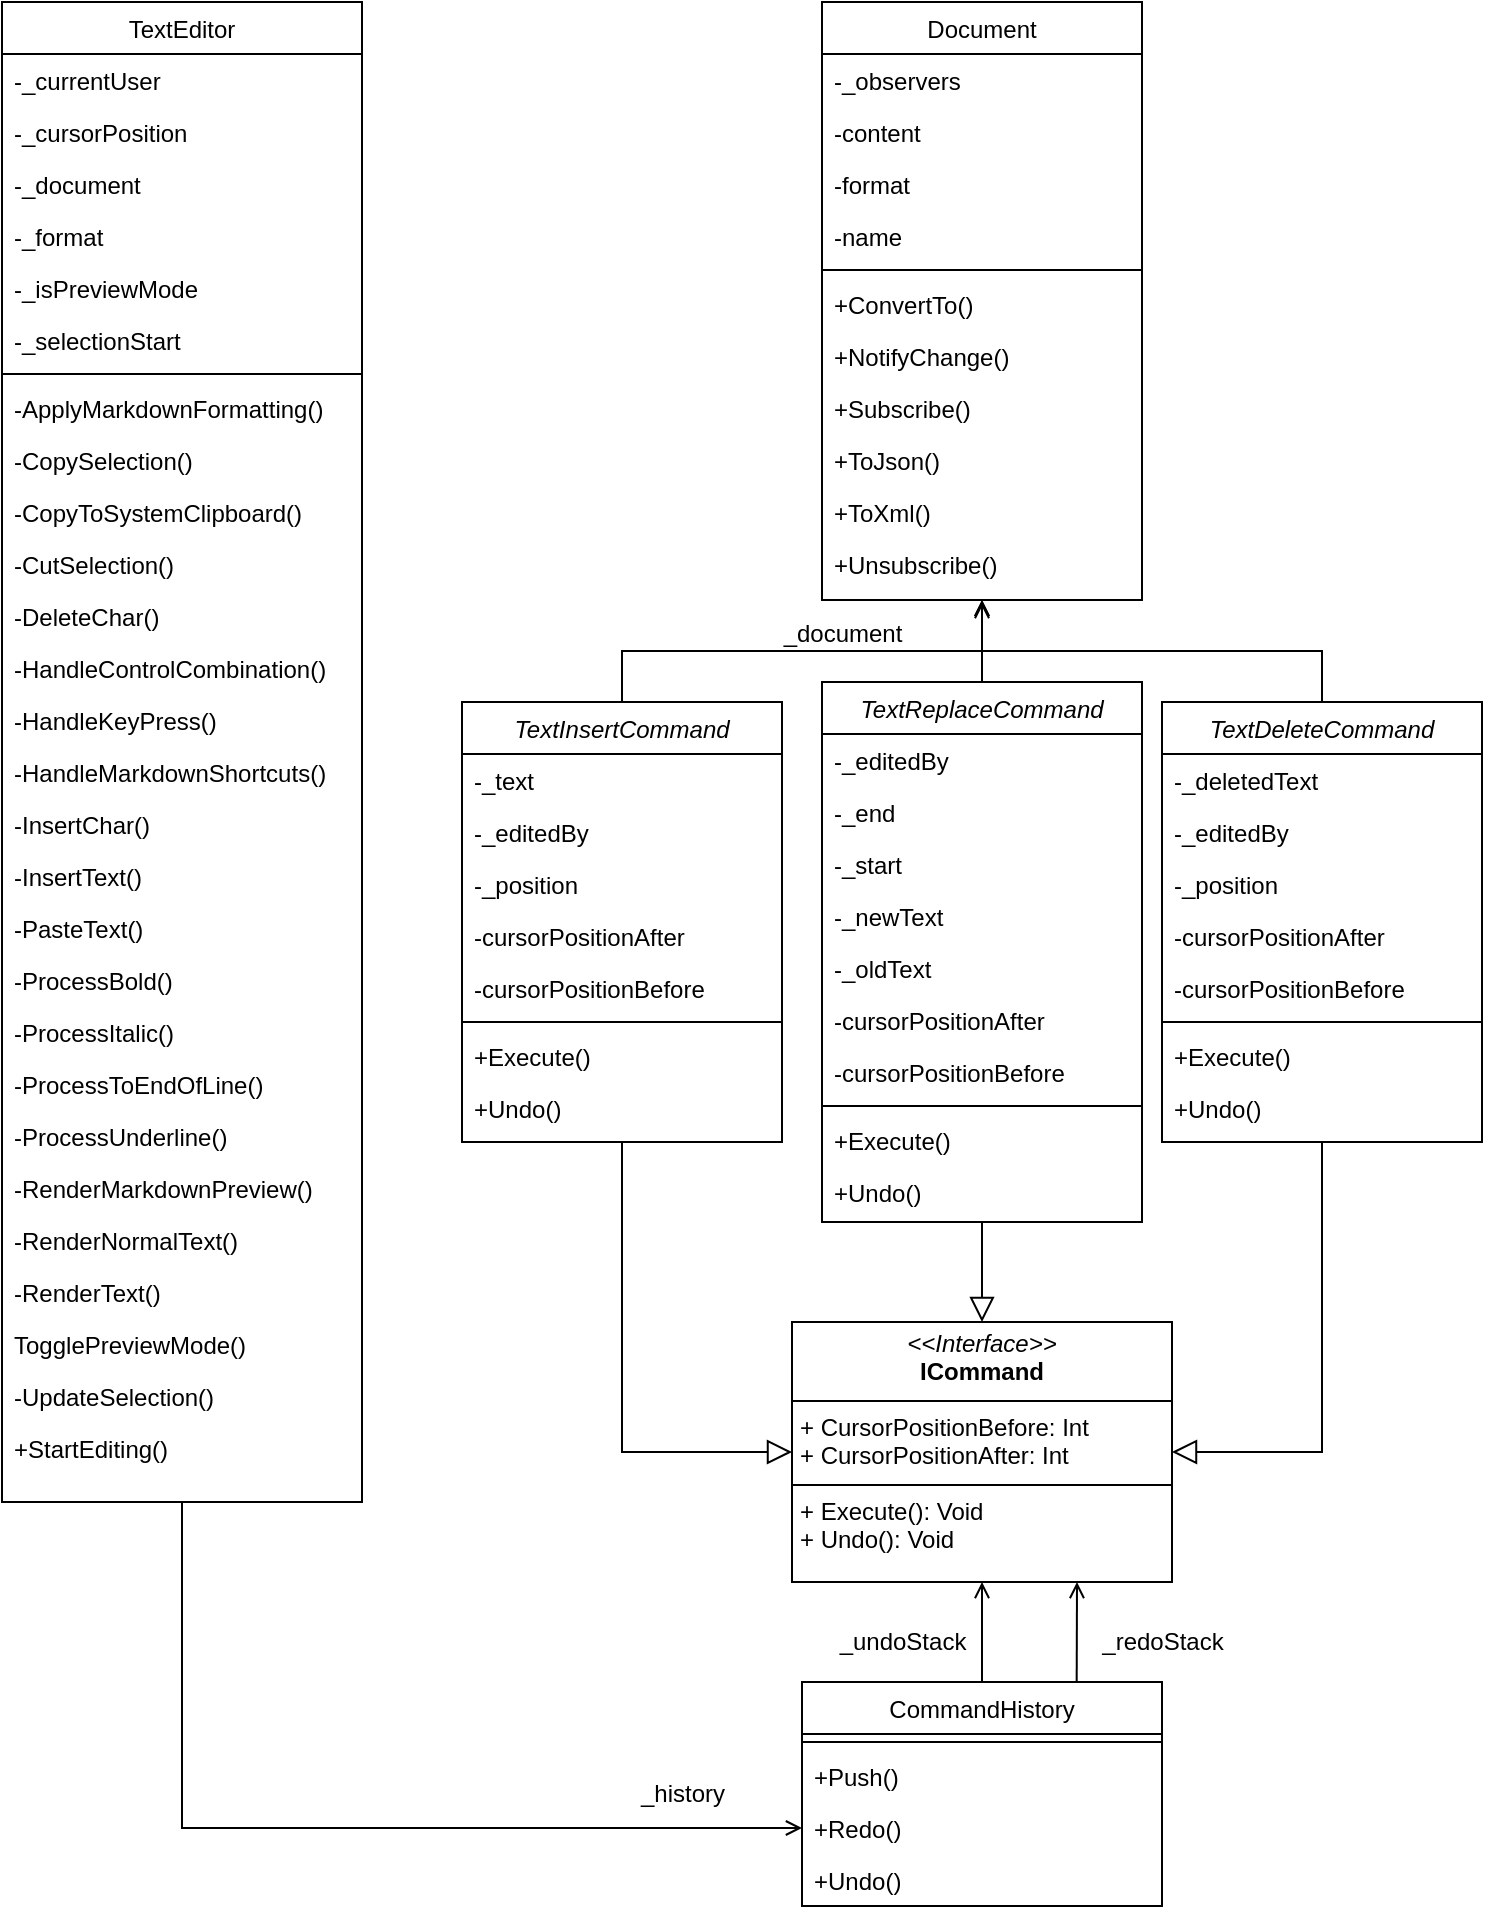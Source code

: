 <mxfile version="24.4.8" type="device" pages="7">
  <diagram id="C5RBs43oDa-KdzZeNtuy" name="CommandPattern">
    <mxGraphModel dx="1300" dy="903" grid="1" gridSize="10" guides="1" tooltips="1" connect="1" arrows="1" fold="1" page="1" pageScale="1" pageWidth="827" pageHeight="1169" math="0" shadow="0">
      <root>
        <mxCell id="WIyWlLk6GJQsqaUBKTNV-0" />
        <mxCell id="WIyWlLk6GJQsqaUBKTNV-1" parent="WIyWlLk6GJQsqaUBKTNV-0" />
        <mxCell id="zkfFHV4jXpPFQw0GAbJ--6" value="TextEditor" style="swimlane;fontStyle=0;align=center;verticalAlign=top;childLayout=stackLayout;horizontal=1;startSize=26;horizontalStack=0;resizeParent=1;resizeLast=0;collapsible=1;marginBottom=0;rounded=0;shadow=0;strokeWidth=1;" parent="WIyWlLk6GJQsqaUBKTNV-1" vertex="1">
          <mxGeometry x="40" y="10" width="180" height="750" as="geometry">
            <mxRectangle x="130" y="380" width="160" height="26" as="alternateBounds" />
          </mxGeometry>
        </mxCell>
        <mxCell id="zkfFHV4jXpPFQw0GAbJ--7" value="-_currentUser&#xa;" style="text;align=left;verticalAlign=top;spacingLeft=4;spacingRight=4;overflow=hidden;rotatable=0;points=[[0,0.5],[1,0.5]];portConstraint=eastwest;" parent="zkfFHV4jXpPFQw0GAbJ--6" vertex="1">
          <mxGeometry y="26" width="180" height="26" as="geometry" />
        </mxCell>
        <mxCell id="zkfFHV4jXpPFQw0GAbJ--8" value="-_cursorPosition" style="text;align=left;verticalAlign=top;spacingLeft=4;spacingRight=4;overflow=hidden;rotatable=0;points=[[0,0.5],[1,0.5]];portConstraint=eastwest;rounded=0;shadow=0;html=0;" parent="zkfFHV4jXpPFQw0GAbJ--6" vertex="1">
          <mxGeometry y="52" width="180" height="26" as="geometry" />
        </mxCell>
        <mxCell id="7DmDSOWBOe-lNWdlVcbW-11" value="-_document" style="text;align=left;verticalAlign=top;spacingLeft=4;spacingRight=4;overflow=hidden;rotatable=0;points=[[0,0.5],[1,0.5]];portConstraint=eastwest;" vertex="1" parent="zkfFHV4jXpPFQw0GAbJ--6">
          <mxGeometry y="78" width="180" height="26" as="geometry" />
        </mxCell>
        <mxCell id="7DmDSOWBOe-lNWdlVcbW-10" value="-_format" style="text;align=left;verticalAlign=top;spacingLeft=4;spacingRight=4;overflow=hidden;rotatable=0;points=[[0,0.5],[1,0.5]];portConstraint=eastwest;" vertex="1" parent="zkfFHV4jXpPFQw0GAbJ--6">
          <mxGeometry y="104" width="180" height="26" as="geometry" />
        </mxCell>
        <mxCell id="7DmDSOWBOe-lNWdlVcbW-9" value="-_isPreviewMode" style="text;align=left;verticalAlign=top;spacingLeft=4;spacingRight=4;overflow=hidden;rotatable=0;points=[[0,0.5],[1,0.5]];portConstraint=eastwest;" vertex="1" parent="zkfFHV4jXpPFQw0GAbJ--6">
          <mxGeometry y="130" width="180" height="26" as="geometry" />
        </mxCell>
        <mxCell id="7DmDSOWBOe-lNWdlVcbW-8" value="-_selectionStart" style="text;align=left;verticalAlign=top;spacingLeft=4;spacingRight=4;overflow=hidden;rotatable=0;points=[[0,0.5],[1,0.5]];portConstraint=eastwest;" vertex="1" parent="zkfFHV4jXpPFQw0GAbJ--6">
          <mxGeometry y="156" width="180" height="26" as="geometry" />
        </mxCell>
        <mxCell id="zkfFHV4jXpPFQw0GAbJ--9" value="" style="line;html=1;strokeWidth=1;align=left;verticalAlign=middle;spacingTop=-1;spacingLeft=3;spacingRight=3;rotatable=0;labelPosition=right;points=[];portConstraint=eastwest;" parent="zkfFHV4jXpPFQw0GAbJ--6" vertex="1">
          <mxGeometry y="182" width="180" height="8" as="geometry" />
        </mxCell>
        <mxCell id="zkfFHV4jXpPFQw0GAbJ--10" value="-ApplyMarkdownFormatting()" style="text;align=left;verticalAlign=top;spacingLeft=4;spacingRight=4;overflow=hidden;rotatable=0;points=[[0,0.5],[1,0.5]];portConstraint=eastwest;fontStyle=0" parent="zkfFHV4jXpPFQw0GAbJ--6" vertex="1">
          <mxGeometry y="190" width="180" height="26" as="geometry" />
        </mxCell>
        <mxCell id="7DmDSOWBOe-lNWdlVcbW-15" value="-CopySelection()" style="text;align=left;verticalAlign=top;spacingLeft=4;spacingRight=4;overflow=hidden;rotatable=0;points=[[0,0.5],[1,0.5]];portConstraint=eastwest;" vertex="1" parent="zkfFHV4jXpPFQw0GAbJ--6">
          <mxGeometry y="216" width="180" height="26" as="geometry" />
        </mxCell>
        <mxCell id="7DmDSOWBOe-lNWdlVcbW-16" value="-CopyToSystemClipboard()" style="text;align=left;verticalAlign=top;spacingLeft=4;spacingRight=4;overflow=hidden;rotatable=0;points=[[0,0.5],[1,0.5]];portConstraint=eastwest;" vertex="1" parent="zkfFHV4jXpPFQw0GAbJ--6">
          <mxGeometry y="242" width="180" height="26" as="geometry" />
        </mxCell>
        <mxCell id="7DmDSOWBOe-lNWdlVcbW-13" value="-CutSelection()" style="text;align=left;verticalAlign=top;spacingLeft=4;spacingRight=4;overflow=hidden;rotatable=0;points=[[0,0.5],[1,0.5]];portConstraint=eastwest;" vertex="1" parent="zkfFHV4jXpPFQw0GAbJ--6">
          <mxGeometry y="268" width="180" height="26" as="geometry" />
        </mxCell>
        <mxCell id="7DmDSOWBOe-lNWdlVcbW-12" value="-DeleteChar()" style="text;align=left;verticalAlign=top;spacingLeft=4;spacingRight=4;overflow=hidden;rotatable=0;points=[[0,0.5],[1,0.5]];portConstraint=eastwest;" vertex="1" parent="zkfFHV4jXpPFQw0GAbJ--6">
          <mxGeometry y="294" width="180" height="26" as="geometry" />
        </mxCell>
        <mxCell id="7DmDSOWBOe-lNWdlVcbW-14" value="-HandleControlCombination()" style="text;align=left;verticalAlign=top;spacingLeft=4;spacingRight=4;overflow=hidden;rotatable=0;points=[[0,0.5],[1,0.5]];portConstraint=eastwest;" vertex="1" parent="zkfFHV4jXpPFQw0GAbJ--6">
          <mxGeometry y="320" width="180" height="26" as="geometry" />
        </mxCell>
        <mxCell id="7DmDSOWBOe-lNWdlVcbW-23" value="-HandleKeyPress()" style="text;align=left;verticalAlign=top;spacingLeft=4;spacingRight=4;overflow=hidden;rotatable=0;points=[[0,0.5],[1,0.5]];portConstraint=eastwest;" vertex="1" parent="zkfFHV4jXpPFQw0GAbJ--6">
          <mxGeometry y="346" width="180" height="26" as="geometry" />
        </mxCell>
        <mxCell id="zkfFHV4jXpPFQw0GAbJ--11" value="-HandleMarkdownShortcuts()" style="text;align=left;verticalAlign=top;spacingLeft=4;spacingRight=4;overflow=hidden;rotatable=0;points=[[0,0.5],[1,0.5]];portConstraint=eastwest;" parent="zkfFHV4jXpPFQw0GAbJ--6" vertex="1">
          <mxGeometry y="372" width="180" height="26" as="geometry" />
        </mxCell>
        <mxCell id="7DmDSOWBOe-lNWdlVcbW-22" value="-InsertChar()" style="text;align=left;verticalAlign=top;spacingLeft=4;spacingRight=4;overflow=hidden;rotatable=0;points=[[0,0.5],[1,0.5]];portConstraint=eastwest;" vertex="1" parent="zkfFHV4jXpPFQw0GAbJ--6">
          <mxGeometry y="398" width="180" height="26" as="geometry" />
        </mxCell>
        <mxCell id="7DmDSOWBOe-lNWdlVcbW-17" value="-InsertText()" style="text;align=left;verticalAlign=top;spacingLeft=4;spacingRight=4;overflow=hidden;rotatable=0;points=[[0,0.5],[1,0.5]];portConstraint=eastwest;" vertex="1" parent="zkfFHV4jXpPFQw0GAbJ--6">
          <mxGeometry y="424" width="180" height="26" as="geometry" />
        </mxCell>
        <mxCell id="7DmDSOWBOe-lNWdlVcbW-21" value="-PasteText()" style="text;align=left;verticalAlign=top;spacingLeft=4;spacingRight=4;overflow=hidden;rotatable=0;points=[[0,0.5],[1,0.5]];portConstraint=eastwest;" vertex="1" parent="zkfFHV4jXpPFQw0GAbJ--6">
          <mxGeometry y="450" width="180" height="26" as="geometry" />
        </mxCell>
        <mxCell id="7DmDSOWBOe-lNWdlVcbW-18" value="-ProcessBold()" style="text;align=left;verticalAlign=top;spacingLeft=4;spacingRight=4;overflow=hidden;rotatable=0;points=[[0,0.5],[1,0.5]];portConstraint=eastwest;" vertex="1" parent="zkfFHV4jXpPFQw0GAbJ--6">
          <mxGeometry y="476" width="180" height="26" as="geometry" />
        </mxCell>
        <mxCell id="7DmDSOWBOe-lNWdlVcbW-19" value="-ProcessItalic()" style="text;align=left;verticalAlign=top;spacingLeft=4;spacingRight=4;overflow=hidden;rotatable=0;points=[[0,0.5],[1,0.5]];portConstraint=eastwest;" vertex="1" parent="zkfFHV4jXpPFQw0GAbJ--6">
          <mxGeometry y="502" width="180" height="26" as="geometry" />
        </mxCell>
        <mxCell id="7DmDSOWBOe-lNWdlVcbW-25" value="-ProcessToEndOfLine()" style="text;align=left;verticalAlign=top;spacingLeft=4;spacingRight=4;overflow=hidden;rotatable=0;points=[[0,0.5],[1,0.5]];portConstraint=eastwest;" vertex="1" parent="zkfFHV4jXpPFQw0GAbJ--6">
          <mxGeometry y="528" width="180" height="26" as="geometry" />
        </mxCell>
        <mxCell id="7DmDSOWBOe-lNWdlVcbW-24" value="-ProcessUnderline()" style="text;align=left;verticalAlign=top;spacingLeft=4;spacingRight=4;overflow=hidden;rotatable=0;points=[[0,0.5],[1,0.5]];portConstraint=eastwest;" vertex="1" parent="zkfFHV4jXpPFQw0GAbJ--6">
          <mxGeometry y="554" width="180" height="26" as="geometry" />
        </mxCell>
        <mxCell id="7DmDSOWBOe-lNWdlVcbW-26" value="-RenderMarkdownPreview()" style="text;align=left;verticalAlign=top;spacingLeft=4;spacingRight=4;overflow=hidden;rotatable=0;points=[[0,0.5],[1,0.5]];portConstraint=eastwest;" vertex="1" parent="zkfFHV4jXpPFQw0GAbJ--6">
          <mxGeometry y="580" width="180" height="26" as="geometry" />
        </mxCell>
        <mxCell id="7DmDSOWBOe-lNWdlVcbW-27" value="-RenderNormalText()" style="text;align=left;verticalAlign=top;spacingLeft=4;spacingRight=4;overflow=hidden;rotatable=0;points=[[0,0.5],[1,0.5]];portConstraint=eastwest;" vertex="1" parent="zkfFHV4jXpPFQw0GAbJ--6">
          <mxGeometry y="606" width="180" height="26" as="geometry" />
        </mxCell>
        <mxCell id="7DmDSOWBOe-lNWdlVcbW-20" value="-RenderText()" style="text;align=left;verticalAlign=top;spacingLeft=4;spacingRight=4;overflow=hidden;rotatable=0;points=[[0,0.5],[1,0.5]];portConstraint=eastwest;" vertex="1" parent="zkfFHV4jXpPFQw0GAbJ--6">
          <mxGeometry y="632" width="180" height="26" as="geometry" />
        </mxCell>
        <mxCell id="7DmDSOWBOe-lNWdlVcbW-29" value="TogglePreviewMode()" style="text;align=left;verticalAlign=top;spacingLeft=4;spacingRight=4;overflow=hidden;rotatable=0;points=[[0,0.5],[1,0.5]];portConstraint=eastwest;" vertex="1" parent="zkfFHV4jXpPFQw0GAbJ--6">
          <mxGeometry y="658" width="180" height="26" as="geometry" />
        </mxCell>
        <mxCell id="7DmDSOWBOe-lNWdlVcbW-31" value="-UpdateSelection()" style="text;align=left;verticalAlign=top;spacingLeft=4;spacingRight=4;overflow=hidden;rotatable=0;points=[[0,0.5],[1,0.5]];portConstraint=eastwest;" vertex="1" parent="zkfFHV4jXpPFQw0GAbJ--6">
          <mxGeometry y="684" width="180" height="26" as="geometry" />
        </mxCell>
        <mxCell id="7DmDSOWBOe-lNWdlVcbW-34" value="+StartEditing()" style="text;align=left;verticalAlign=top;spacingLeft=4;spacingRight=4;overflow=hidden;rotatable=0;points=[[0,0.5],[1,0.5]];portConstraint=eastwest;" vertex="1" parent="zkfFHV4jXpPFQw0GAbJ--6">
          <mxGeometry y="710" width="180" height="26" as="geometry" />
        </mxCell>
        <mxCell id="zkfFHV4jXpPFQw0GAbJ--17" value="Document" style="swimlane;fontStyle=0;align=center;verticalAlign=top;childLayout=stackLayout;horizontal=1;startSize=26;horizontalStack=0;resizeParent=1;resizeLast=0;collapsible=1;marginBottom=0;rounded=0;shadow=0;strokeWidth=1;" parent="WIyWlLk6GJQsqaUBKTNV-1" vertex="1">
          <mxGeometry x="450" y="10" width="160" height="299" as="geometry">
            <mxRectangle x="550" y="140" width="160" height="26" as="alternateBounds" />
          </mxGeometry>
        </mxCell>
        <mxCell id="zkfFHV4jXpPFQw0GAbJ--18" value="-_observers" style="text;align=left;verticalAlign=top;spacingLeft=4;spacingRight=4;overflow=hidden;rotatable=0;points=[[0,0.5],[1,0.5]];portConstraint=eastwest;" parent="zkfFHV4jXpPFQw0GAbJ--17" vertex="1">
          <mxGeometry y="26" width="160" height="26" as="geometry" />
        </mxCell>
        <mxCell id="zkfFHV4jXpPFQw0GAbJ--19" value="-content" style="text;align=left;verticalAlign=top;spacingLeft=4;spacingRight=4;overflow=hidden;rotatable=0;points=[[0,0.5],[1,0.5]];portConstraint=eastwest;rounded=0;shadow=0;html=0;" parent="zkfFHV4jXpPFQw0GAbJ--17" vertex="1">
          <mxGeometry y="52" width="160" height="26" as="geometry" />
        </mxCell>
        <mxCell id="zkfFHV4jXpPFQw0GAbJ--20" value="-format" style="text;align=left;verticalAlign=top;spacingLeft=4;spacingRight=4;overflow=hidden;rotatable=0;points=[[0,0.5],[1,0.5]];portConstraint=eastwest;rounded=0;shadow=0;html=0;" parent="zkfFHV4jXpPFQw0GAbJ--17" vertex="1">
          <mxGeometry y="78" width="160" height="26" as="geometry" />
        </mxCell>
        <mxCell id="zkfFHV4jXpPFQw0GAbJ--22" value="-name" style="text;align=left;verticalAlign=top;spacingLeft=4;spacingRight=4;overflow=hidden;rotatable=0;points=[[0,0.5],[1,0.5]];portConstraint=eastwest;rounded=0;shadow=0;html=0;" parent="zkfFHV4jXpPFQw0GAbJ--17" vertex="1">
          <mxGeometry y="104" width="160" height="26" as="geometry" />
        </mxCell>
        <mxCell id="zkfFHV4jXpPFQw0GAbJ--23" value="" style="line;html=1;strokeWidth=1;align=left;verticalAlign=middle;spacingTop=-1;spacingLeft=3;spacingRight=3;rotatable=0;labelPosition=right;points=[];portConstraint=eastwest;" parent="zkfFHV4jXpPFQw0GAbJ--17" vertex="1">
          <mxGeometry y="130" width="160" height="8" as="geometry" />
        </mxCell>
        <mxCell id="zkfFHV4jXpPFQw0GAbJ--24" value="+ConvertTo()" style="text;align=left;verticalAlign=top;spacingLeft=4;spacingRight=4;overflow=hidden;rotatable=0;points=[[0,0.5],[1,0.5]];portConstraint=eastwest;" parent="zkfFHV4jXpPFQw0GAbJ--17" vertex="1">
          <mxGeometry y="138" width="160" height="26" as="geometry" />
        </mxCell>
        <mxCell id="zkfFHV4jXpPFQw0GAbJ--25" value="+NotifyChange()" style="text;align=left;verticalAlign=top;spacingLeft=4;spacingRight=4;overflow=hidden;rotatable=0;points=[[0,0.5],[1,0.5]];portConstraint=eastwest;" parent="zkfFHV4jXpPFQw0GAbJ--17" vertex="1">
          <mxGeometry y="164" width="160" height="26" as="geometry" />
        </mxCell>
        <mxCell id="7DmDSOWBOe-lNWdlVcbW-1" value="+Subscribe()" style="text;align=left;verticalAlign=top;spacingLeft=4;spacingRight=4;overflow=hidden;rotatable=0;points=[[0,0.5],[1,0.5]];portConstraint=eastwest;" vertex="1" parent="zkfFHV4jXpPFQw0GAbJ--17">
          <mxGeometry y="190" width="160" height="26" as="geometry" />
        </mxCell>
        <mxCell id="7DmDSOWBOe-lNWdlVcbW-2" value="+ToJson()" style="text;align=left;verticalAlign=top;spacingLeft=4;spacingRight=4;overflow=hidden;rotatable=0;points=[[0,0.5],[1,0.5]];portConstraint=eastwest;" vertex="1" parent="zkfFHV4jXpPFQw0GAbJ--17">
          <mxGeometry y="216" width="160" height="26" as="geometry" />
        </mxCell>
        <mxCell id="7DmDSOWBOe-lNWdlVcbW-3" value="+ToXml()" style="text;align=left;verticalAlign=top;spacingLeft=4;spacingRight=4;overflow=hidden;rotatable=0;points=[[0,0.5],[1,0.5]];portConstraint=eastwest;" vertex="1" parent="zkfFHV4jXpPFQw0GAbJ--17">
          <mxGeometry y="242" width="160" height="26" as="geometry" />
        </mxCell>
        <mxCell id="7DmDSOWBOe-lNWdlVcbW-4" value="+Unsubscribe()" style="text;align=left;verticalAlign=top;spacingLeft=4;spacingRight=4;overflow=hidden;rotatable=0;points=[[0,0.5],[1,0.5]];portConstraint=eastwest;" vertex="1" parent="zkfFHV4jXpPFQw0GAbJ--17">
          <mxGeometry y="268" width="160" height="26" as="geometry" />
        </mxCell>
        <mxCell id="VIUbiyOb8krVF3VJsabt-1" value="&lt;p style=&quot;margin:0px;margin-top:4px;text-align:center;&quot;&gt;&lt;i&gt;&amp;lt;&amp;lt;Interface&amp;gt;&amp;gt;&lt;/i&gt;&lt;br&gt;&lt;b&gt;ICommand&lt;/b&gt;&lt;/p&gt;&lt;hr size=&quot;1&quot; style=&quot;border-style:solid;&quot;&gt;&lt;p style=&quot;margin:0px;margin-left:4px;&quot;&gt;+ CursorPositionBefore: Int&lt;br&gt;+ CursorPositionAfter: Int&lt;/p&gt;&lt;hr size=&quot;1&quot; style=&quot;border-style:solid;&quot;&gt;&lt;p style=&quot;margin:0px;margin-left:4px;&quot;&gt;+ Execute(): Void&lt;br&gt;+ Undo(): Void&lt;/p&gt;" style="verticalAlign=top;align=left;overflow=fill;html=1;whiteSpace=wrap;" parent="WIyWlLk6GJQsqaUBKTNV-1" vertex="1">
          <mxGeometry x="435" y="670" width="190" height="130" as="geometry" />
        </mxCell>
        <mxCell id="7DmDSOWBOe-lNWdlVcbW-41" value="TextDeleteCommand" style="swimlane;fontStyle=2;align=center;verticalAlign=top;childLayout=stackLayout;horizontal=1;startSize=26;horizontalStack=0;resizeParent=1;resizeLast=0;collapsible=1;marginBottom=0;rounded=0;shadow=0;strokeWidth=1;" vertex="1" parent="WIyWlLk6GJQsqaUBKTNV-1">
          <mxGeometry x="620" y="360" width="160" height="220" as="geometry">
            <mxRectangle x="230" y="140" width="160" height="26" as="alternateBounds" />
          </mxGeometry>
        </mxCell>
        <mxCell id="7DmDSOWBOe-lNWdlVcbW-42" value="-_deletedText" style="text;align=left;verticalAlign=top;spacingLeft=4;spacingRight=4;overflow=hidden;rotatable=0;points=[[0,0.5],[1,0.5]];portConstraint=eastwest;" vertex="1" parent="7DmDSOWBOe-lNWdlVcbW-41">
          <mxGeometry y="26" width="160" height="26" as="geometry" />
        </mxCell>
        <mxCell id="7DmDSOWBOe-lNWdlVcbW-43" value="-_editedBy" style="text;align=left;verticalAlign=top;spacingLeft=4;spacingRight=4;overflow=hidden;rotatable=0;points=[[0,0.5],[1,0.5]];portConstraint=eastwest;rounded=0;shadow=0;html=0;" vertex="1" parent="7DmDSOWBOe-lNWdlVcbW-41">
          <mxGeometry y="52" width="160" height="26" as="geometry" />
        </mxCell>
        <mxCell id="7DmDSOWBOe-lNWdlVcbW-49" value="-_position" style="text;align=left;verticalAlign=top;spacingLeft=4;spacingRight=4;overflow=hidden;rotatable=0;points=[[0,0.5],[1,0.5]];portConstraint=eastwest;rounded=0;shadow=0;html=0;" vertex="1" parent="7DmDSOWBOe-lNWdlVcbW-41">
          <mxGeometry y="78" width="160" height="26" as="geometry" />
        </mxCell>
        <mxCell id="7DmDSOWBOe-lNWdlVcbW-44" value="-cursorPositionAfter" style="text;align=left;verticalAlign=top;spacingLeft=4;spacingRight=4;overflow=hidden;rotatable=0;points=[[0,0.5],[1,0.5]];portConstraint=eastwest;rounded=0;shadow=0;html=0;" vertex="1" parent="7DmDSOWBOe-lNWdlVcbW-41">
          <mxGeometry y="104" width="160" height="26" as="geometry" />
        </mxCell>
        <mxCell id="7DmDSOWBOe-lNWdlVcbW-50" value="-cursorPositionBefore" style="text;align=left;verticalAlign=top;spacingLeft=4;spacingRight=4;overflow=hidden;rotatable=0;points=[[0,0.5],[1,0.5]];portConstraint=eastwest;rounded=0;shadow=0;html=0;" vertex="1" parent="7DmDSOWBOe-lNWdlVcbW-41">
          <mxGeometry y="130" width="160" height="26" as="geometry" />
        </mxCell>
        <mxCell id="7DmDSOWBOe-lNWdlVcbW-45" value="" style="line;html=1;strokeWidth=1;align=left;verticalAlign=middle;spacingTop=-1;spacingLeft=3;spacingRight=3;rotatable=0;labelPosition=right;points=[];portConstraint=eastwest;" vertex="1" parent="7DmDSOWBOe-lNWdlVcbW-41">
          <mxGeometry y="156" width="160" height="8" as="geometry" />
        </mxCell>
        <mxCell id="7DmDSOWBOe-lNWdlVcbW-46" value="+Execute()" style="text;align=left;verticalAlign=top;spacingLeft=4;spacingRight=4;overflow=hidden;rotatable=0;points=[[0,0.5],[1,0.5]];portConstraint=eastwest;" vertex="1" parent="7DmDSOWBOe-lNWdlVcbW-41">
          <mxGeometry y="164" width="160" height="26" as="geometry" />
        </mxCell>
        <mxCell id="7DmDSOWBOe-lNWdlVcbW-47" value="+Undo()" style="text;align=left;verticalAlign=top;spacingLeft=4;spacingRight=4;overflow=hidden;rotatable=0;points=[[0,0.5],[1,0.5]];portConstraint=eastwest;" vertex="1" parent="7DmDSOWBOe-lNWdlVcbW-41">
          <mxGeometry y="190" width="160" height="26" as="geometry" />
        </mxCell>
        <mxCell id="7DmDSOWBOe-lNWdlVcbW-51" value="TextInsertCommand" style="swimlane;fontStyle=2;align=center;verticalAlign=top;childLayout=stackLayout;horizontal=1;startSize=26;horizontalStack=0;resizeParent=1;resizeLast=0;collapsible=1;marginBottom=0;rounded=0;shadow=0;strokeWidth=1;" vertex="1" parent="WIyWlLk6GJQsqaUBKTNV-1">
          <mxGeometry x="270" y="360" width="160" height="220" as="geometry">
            <mxRectangle x="230" y="140" width="160" height="26" as="alternateBounds" />
          </mxGeometry>
        </mxCell>
        <mxCell id="7DmDSOWBOe-lNWdlVcbW-52" value="-_text" style="text;align=left;verticalAlign=top;spacingLeft=4;spacingRight=4;overflow=hidden;rotatable=0;points=[[0,0.5],[1,0.5]];portConstraint=eastwest;" vertex="1" parent="7DmDSOWBOe-lNWdlVcbW-51">
          <mxGeometry y="26" width="160" height="26" as="geometry" />
        </mxCell>
        <mxCell id="7DmDSOWBOe-lNWdlVcbW-53" value="-_editedBy" style="text;align=left;verticalAlign=top;spacingLeft=4;spacingRight=4;overflow=hidden;rotatable=0;points=[[0,0.5],[1,0.5]];portConstraint=eastwest;rounded=0;shadow=0;html=0;" vertex="1" parent="7DmDSOWBOe-lNWdlVcbW-51">
          <mxGeometry y="52" width="160" height="26" as="geometry" />
        </mxCell>
        <mxCell id="7DmDSOWBOe-lNWdlVcbW-54" value="-_position" style="text;align=left;verticalAlign=top;spacingLeft=4;spacingRight=4;overflow=hidden;rotatable=0;points=[[0,0.5],[1,0.5]];portConstraint=eastwest;rounded=0;shadow=0;html=0;" vertex="1" parent="7DmDSOWBOe-lNWdlVcbW-51">
          <mxGeometry y="78" width="160" height="26" as="geometry" />
        </mxCell>
        <mxCell id="7DmDSOWBOe-lNWdlVcbW-55" value="-cursorPositionAfter" style="text;align=left;verticalAlign=top;spacingLeft=4;spacingRight=4;overflow=hidden;rotatable=0;points=[[0,0.5],[1,0.5]];portConstraint=eastwest;rounded=0;shadow=0;html=0;" vertex="1" parent="7DmDSOWBOe-lNWdlVcbW-51">
          <mxGeometry y="104" width="160" height="26" as="geometry" />
        </mxCell>
        <mxCell id="7DmDSOWBOe-lNWdlVcbW-56" value="-cursorPositionBefore" style="text;align=left;verticalAlign=top;spacingLeft=4;spacingRight=4;overflow=hidden;rotatable=0;points=[[0,0.5],[1,0.5]];portConstraint=eastwest;rounded=0;shadow=0;html=0;" vertex="1" parent="7DmDSOWBOe-lNWdlVcbW-51">
          <mxGeometry y="130" width="160" height="26" as="geometry" />
        </mxCell>
        <mxCell id="7DmDSOWBOe-lNWdlVcbW-57" value="" style="line;html=1;strokeWidth=1;align=left;verticalAlign=middle;spacingTop=-1;spacingLeft=3;spacingRight=3;rotatable=0;labelPosition=right;points=[];portConstraint=eastwest;" vertex="1" parent="7DmDSOWBOe-lNWdlVcbW-51">
          <mxGeometry y="156" width="160" height="8" as="geometry" />
        </mxCell>
        <mxCell id="7DmDSOWBOe-lNWdlVcbW-58" value="+Execute()" style="text;align=left;verticalAlign=top;spacingLeft=4;spacingRight=4;overflow=hidden;rotatable=0;points=[[0,0.5],[1,0.5]];portConstraint=eastwest;" vertex="1" parent="7DmDSOWBOe-lNWdlVcbW-51">
          <mxGeometry y="164" width="160" height="26" as="geometry" />
        </mxCell>
        <mxCell id="7DmDSOWBOe-lNWdlVcbW-59" value="+Undo()" style="text;align=left;verticalAlign=top;spacingLeft=4;spacingRight=4;overflow=hidden;rotatable=0;points=[[0,0.5],[1,0.5]];portConstraint=eastwest;" vertex="1" parent="7DmDSOWBOe-lNWdlVcbW-51">
          <mxGeometry y="190" width="160" height="26" as="geometry" />
        </mxCell>
        <mxCell id="7DmDSOWBOe-lNWdlVcbW-61" value="TextReplaceCommand" style="swimlane;fontStyle=2;align=center;verticalAlign=top;childLayout=stackLayout;horizontal=1;startSize=26;horizontalStack=0;resizeParent=1;resizeLast=0;collapsible=1;marginBottom=0;rounded=0;shadow=0;strokeWidth=1;" vertex="1" parent="WIyWlLk6GJQsqaUBKTNV-1">
          <mxGeometry x="450" y="350" width="160" height="270" as="geometry">
            <mxRectangle x="230" y="140" width="160" height="26" as="alternateBounds" />
          </mxGeometry>
        </mxCell>
        <mxCell id="7DmDSOWBOe-lNWdlVcbW-63" value="-_editedBy" style="text;align=left;verticalAlign=top;spacingLeft=4;spacingRight=4;overflow=hidden;rotatable=0;points=[[0,0.5],[1,0.5]];portConstraint=eastwest;rounded=0;shadow=0;html=0;" vertex="1" parent="7DmDSOWBOe-lNWdlVcbW-61">
          <mxGeometry y="26" width="160" height="26" as="geometry" />
        </mxCell>
        <mxCell id="7DmDSOWBOe-lNWdlVcbW-64" value="-_end" style="text;align=left;verticalAlign=top;spacingLeft=4;spacingRight=4;overflow=hidden;rotatable=0;points=[[0,0.5],[1,0.5]];portConstraint=eastwest;rounded=0;shadow=0;html=0;" vertex="1" parent="7DmDSOWBOe-lNWdlVcbW-61">
          <mxGeometry y="52" width="160" height="26" as="geometry" />
        </mxCell>
        <mxCell id="7DmDSOWBOe-lNWdlVcbW-73" value="-_start" style="text;align=left;verticalAlign=top;spacingLeft=4;spacingRight=4;overflow=hidden;rotatable=0;points=[[0,0.5],[1,0.5]];portConstraint=eastwest;" vertex="1" parent="7DmDSOWBOe-lNWdlVcbW-61">
          <mxGeometry y="78" width="160" height="26" as="geometry" />
        </mxCell>
        <mxCell id="7DmDSOWBOe-lNWdlVcbW-72" value="-_newText" style="text;align=left;verticalAlign=top;spacingLeft=4;spacingRight=4;overflow=hidden;rotatable=0;points=[[0,0.5],[1,0.5]];portConstraint=eastwest;" vertex="1" parent="7DmDSOWBOe-lNWdlVcbW-61">
          <mxGeometry y="104" width="160" height="26" as="geometry" />
        </mxCell>
        <mxCell id="7DmDSOWBOe-lNWdlVcbW-71" value="-_oldText" style="text;align=left;verticalAlign=top;spacingLeft=4;spacingRight=4;overflow=hidden;rotatable=0;points=[[0,0.5],[1,0.5]];portConstraint=eastwest;" vertex="1" parent="7DmDSOWBOe-lNWdlVcbW-61">
          <mxGeometry y="130" width="160" height="26" as="geometry" />
        </mxCell>
        <mxCell id="7DmDSOWBOe-lNWdlVcbW-65" value="-cursorPositionAfter" style="text;align=left;verticalAlign=top;spacingLeft=4;spacingRight=4;overflow=hidden;rotatable=0;points=[[0,0.5],[1,0.5]];portConstraint=eastwest;rounded=0;shadow=0;html=0;" vertex="1" parent="7DmDSOWBOe-lNWdlVcbW-61">
          <mxGeometry y="156" width="160" height="26" as="geometry" />
        </mxCell>
        <mxCell id="7DmDSOWBOe-lNWdlVcbW-66" value="-cursorPositionBefore" style="text;align=left;verticalAlign=top;spacingLeft=4;spacingRight=4;overflow=hidden;rotatable=0;points=[[0,0.5],[1,0.5]];portConstraint=eastwest;rounded=0;shadow=0;html=0;" vertex="1" parent="7DmDSOWBOe-lNWdlVcbW-61">
          <mxGeometry y="182" width="160" height="26" as="geometry" />
        </mxCell>
        <mxCell id="7DmDSOWBOe-lNWdlVcbW-67" value="" style="line;html=1;strokeWidth=1;align=left;verticalAlign=middle;spacingTop=-1;spacingLeft=3;spacingRight=3;rotatable=0;labelPosition=right;points=[];portConstraint=eastwest;" vertex="1" parent="7DmDSOWBOe-lNWdlVcbW-61">
          <mxGeometry y="208" width="160" height="8" as="geometry" />
        </mxCell>
        <mxCell id="7DmDSOWBOe-lNWdlVcbW-68" value="+Execute()" style="text;align=left;verticalAlign=top;spacingLeft=4;spacingRight=4;overflow=hidden;rotatable=0;points=[[0,0.5],[1,0.5]];portConstraint=eastwest;" vertex="1" parent="7DmDSOWBOe-lNWdlVcbW-61">
          <mxGeometry y="216" width="160" height="26" as="geometry" />
        </mxCell>
        <mxCell id="7DmDSOWBOe-lNWdlVcbW-69" value="+Undo()" style="text;align=left;verticalAlign=top;spacingLeft=4;spacingRight=4;overflow=hidden;rotatable=0;points=[[0,0.5],[1,0.5]];portConstraint=eastwest;" vertex="1" parent="7DmDSOWBOe-lNWdlVcbW-61">
          <mxGeometry y="242" width="160" height="26" as="geometry" />
        </mxCell>
        <mxCell id="zkfFHV4jXpPFQw0GAbJ--13" value="CommandHistory" style="swimlane;fontStyle=0;align=center;verticalAlign=top;childLayout=stackLayout;horizontal=1;startSize=26;horizontalStack=0;resizeParent=1;resizeLast=0;collapsible=1;marginBottom=0;rounded=0;shadow=0;strokeWidth=1;" parent="WIyWlLk6GJQsqaUBKTNV-1" vertex="1">
          <mxGeometry x="440" y="850" width="180" height="112" as="geometry">
            <mxRectangle x="340" y="380" width="170" height="26" as="alternateBounds" />
          </mxGeometry>
        </mxCell>
        <mxCell id="zkfFHV4jXpPFQw0GAbJ--15" value="" style="line;html=1;strokeWidth=1;align=left;verticalAlign=middle;spacingTop=-1;spacingLeft=3;spacingRight=3;rotatable=0;labelPosition=right;points=[];portConstraint=eastwest;" parent="zkfFHV4jXpPFQw0GAbJ--13" vertex="1">
          <mxGeometry y="26" width="180" height="8" as="geometry" />
        </mxCell>
        <mxCell id="zkfFHV4jXpPFQw0GAbJ--14" value="+Push()" style="text;align=left;verticalAlign=top;spacingLeft=4;spacingRight=4;overflow=hidden;rotatable=0;points=[[0,0.5],[1,0.5]];portConstraint=eastwest;" parent="zkfFHV4jXpPFQw0GAbJ--13" vertex="1">
          <mxGeometry y="34" width="180" height="26" as="geometry" />
        </mxCell>
        <mxCell id="7DmDSOWBOe-lNWdlVcbW-6" value="+Redo()" style="text;align=left;verticalAlign=top;spacingLeft=4;spacingRight=4;overflow=hidden;rotatable=0;points=[[0,0.5],[1,0.5]];portConstraint=eastwest;" vertex="1" parent="zkfFHV4jXpPFQw0GAbJ--13">
          <mxGeometry y="60" width="180" height="26" as="geometry" />
        </mxCell>
        <mxCell id="7DmDSOWBOe-lNWdlVcbW-7" value="+Undo()" style="text;align=left;verticalAlign=top;spacingLeft=4;spacingRight=4;overflow=hidden;rotatable=0;points=[[0,0.5],[1,0.5]];portConstraint=eastwest;" vertex="1" parent="zkfFHV4jXpPFQw0GAbJ--13">
          <mxGeometry y="86" width="180" height="26" as="geometry" />
        </mxCell>
        <mxCell id="7DmDSOWBOe-lNWdlVcbW-74" value="" style="endArrow=open;shadow=0;strokeWidth=1;rounded=0;endFill=1;edgeStyle=orthogonalEdgeStyle;elbow=vertical;entryX=0.5;entryY=1;entryDx=0;entryDy=0;exitX=0.5;exitY=0;exitDx=0;exitDy=0;" edge="1" parent="WIyWlLk6GJQsqaUBKTNV-1" source="7DmDSOWBOe-lNWdlVcbW-51" target="zkfFHV4jXpPFQw0GAbJ--17">
          <mxGeometry x="0.5" y="41" relative="1" as="geometry">
            <mxPoint x="234" y="320" as="sourcePoint" />
            <mxPoint x="334" y="320" as="targetPoint" />
            <mxPoint x="-40" y="32" as="offset" />
          </mxGeometry>
        </mxCell>
        <mxCell id="7DmDSOWBOe-lNWdlVcbW-75" value="_document" style="text;html=1;resizable=0;points=[];;align=center;verticalAlign=middle;labelBackgroundColor=none;rounded=0;shadow=0;strokeWidth=1;fontSize=12;" vertex="1" connectable="0" parent="7DmDSOWBOe-lNWdlVcbW-74">
          <mxGeometry x="0.5" y="49" relative="1" as="geometry">
            <mxPoint x="-38" y="40" as="offset" />
          </mxGeometry>
        </mxCell>
        <mxCell id="7DmDSOWBOe-lNWdlVcbW-78" value="" style="endArrow=open;shadow=0;strokeWidth=1;rounded=0;endFill=1;edgeStyle=orthogonalEdgeStyle;elbow=vertical;exitX=0.5;exitY=0;exitDx=0;exitDy=0;entryX=0.5;entryY=1;entryDx=0;entryDy=0;" edge="1" parent="WIyWlLk6GJQsqaUBKTNV-1" source="7DmDSOWBOe-lNWdlVcbW-41" target="zkfFHV4jXpPFQw0GAbJ--17">
          <mxGeometry x="0.5" y="41" relative="1" as="geometry">
            <mxPoint x="410" y="370" as="sourcePoint" />
            <mxPoint x="590" y="310" as="targetPoint" />
            <mxPoint x="-40" y="32" as="offset" />
          </mxGeometry>
        </mxCell>
        <mxCell id="7DmDSOWBOe-lNWdlVcbW-80" value="" style="endArrow=open;shadow=0;strokeWidth=1;rounded=0;endFill=1;edgeStyle=orthogonalEdgeStyle;elbow=vertical;exitX=0.5;exitY=0;exitDx=0;exitDy=0;" edge="1" parent="WIyWlLk6GJQsqaUBKTNV-1" source="7DmDSOWBOe-lNWdlVcbW-61">
          <mxGeometry x="0.5" y="41" relative="1" as="geometry">
            <mxPoint x="230" y="240" as="sourcePoint" />
            <mxPoint x="530" y="310" as="targetPoint" />
            <mxPoint x="-40" y="32" as="offset" />
          </mxGeometry>
        </mxCell>
        <mxCell id="7DmDSOWBOe-lNWdlVcbW-83" value="" style="endArrow=block;endSize=10;endFill=0;shadow=0;strokeWidth=1;rounded=0;curved=0;edgeStyle=elbowEdgeStyle;elbow=vertical;entryX=0.5;entryY=0;entryDx=0;entryDy=0;exitX=0.5;exitY=1;exitDx=0;exitDy=0;" edge="1" parent="WIyWlLk6GJQsqaUBKTNV-1" source="7DmDSOWBOe-lNWdlVcbW-61" target="VIUbiyOb8krVF3VJsabt-1">
          <mxGeometry width="160" relative="1" as="geometry">
            <mxPoint x="529.52" y="644.078" as="sourcePoint" />
            <mxPoint x="425" y="650" as="targetPoint" />
          </mxGeometry>
        </mxCell>
        <mxCell id="7DmDSOWBOe-lNWdlVcbW-84" value="" style="endArrow=block;endSize=10;endFill=0;shadow=0;strokeWidth=1;rounded=0;curved=0;edgeStyle=elbowEdgeStyle;elbow=vertical;entryX=0;entryY=0.5;entryDx=0;entryDy=0;exitX=0.5;exitY=1;exitDx=0;exitDy=0;" edge="1" parent="WIyWlLk6GJQsqaUBKTNV-1" source="7DmDSOWBOe-lNWdlVcbW-51" target="VIUbiyOb8krVF3VJsabt-1">
          <mxGeometry width="160" relative="1" as="geometry">
            <mxPoint x="343.92" y="602.39" as="sourcePoint" />
            <mxPoint x="540" y="710" as="targetPoint" />
            <Array as="points">
              <mxPoint x="390" y="735" />
            </Array>
          </mxGeometry>
        </mxCell>
        <mxCell id="7DmDSOWBOe-lNWdlVcbW-85" value="" style="endArrow=block;endSize=10;endFill=0;shadow=0;strokeWidth=1;rounded=0;curved=0;edgeStyle=elbowEdgeStyle;elbow=vertical;entryX=1;entryY=0.5;entryDx=0;entryDy=0;exitX=0.5;exitY=1;exitDx=0;exitDy=0;" edge="1" parent="WIyWlLk6GJQsqaUBKTNV-1" source="7DmDSOWBOe-lNWdlVcbW-41" target="VIUbiyOb8krVF3VJsabt-1">
          <mxGeometry width="160" relative="1" as="geometry">
            <mxPoint x="701.12" y="602.234" as="sourcePoint" />
            <mxPoint x="445" y="775" as="targetPoint" />
            <Array as="points">
              <mxPoint x="670" y="735" />
            </Array>
          </mxGeometry>
        </mxCell>
        <mxCell id="7DmDSOWBOe-lNWdlVcbW-87" value="" style="endArrow=open;shadow=0;strokeWidth=1;rounded=0;endFill=1;elbow=vertical;exitX=0.5;exitY=0;exitDx=0;exitDy=0;entryX=0.5;entryY=1;entryDx=0;entryDy=0;" edge="1" parent="WIyWlLk6GJQsqaUBKTNV-1" source="zkfFHV4jXpPFQw0GAbJ--13" target="VIUbiyOb8krVF3VJsabt-1">
          <mxGeometry x="0.5" y="41" relative="1" as="geometry">
            <mxPoint x="360" y="840" as="sourcePoint" />
            <mxPoint x="380" y="800" as="targetPoint" />
            <mxPoint x="-40" y="32" as="offset" />
          </mxGeometry>
        </mxCell>
        <mxCell id="7DmDSOWBOe-lNWdlVcbW-88" value="" style="endArrow=open;shadow=0;strokeWidth=1;rounded=0;endFill=1;elbow=vertical;exitX=0.763;exitY=0.001;exitDx=0;exitDy=0;entryX=0.75;entryY=1;entryDx=0;entryDy=0;exitPerimeter=0;" edge="1" parent="WIyWlLk6GJQsqaUBKTNV-1" source="zkfFHV4jXpPFQw0GAbJ--13" target="VIUbiyOb8krVF3VJsabt-1">
          <mxGeometry x="0.5" y="41" relative="1" as="geometry">
            <mxPoint x="540" y="860" as="sourcePoint" />
            <mxPoint x="540" y="810" as="targetPoint" />
            <mxPoint x="-40" y="32" as="offset" />
          </mxGeometry>
        </mxCell>
        <mxCell id="7DmDSOWBOe-lNWdlVcbW-89" value="_undoStack" style="text;html=1;resizable=0;points=[];;align=center;verticalAlign=middle;labelBackgroundColor=none;rounded=0;shadow=0;strokeWidth=1;fontSize=12;" vertex="1" connectable="0" parent="WIyWlLk6GJQsqaUBKTNV-1">
          <mxGeometry x="490.0" y="830" as="geometry" />
        </mxCell>
        <mxCell id="7DmDSOWBOe-lNWdlVcbW-90" value="_redoStack" style="text;html=1;resizable=0;points=[];;align=center;verticalAlign=middle;labelBackgroundColor=none;rounded=0;shadow=0;strokeWidth=1;fontSize=12;" vertex="1" connectable="0" parent="WIyWlLk6GJQsqaUBKTNV-1">
          <mxGeometry x="620.0" y="830" as="geometry" />
        </mxCell>
        <mxCell id="7DmDSOWBOe-lNWdlVcbW-91" value="" style="endArrow=open;shadow=0;strokeWidth=1;rounded=0;endFill=1;elbow=vertical;exitX=0.5;exitY=1;exitDx=0;exitDy=0;entryX=0;entryY=0.5;entryDx=0;entryDy=0;edgeStyle=orthogonalEdgeStyle;" edge="1" parent="WIyWlLk6GJQsqaUBKTNV-1" source="zkfFHV4jXpPFQw0GAbJ--6" target="7DmDSOWBOe-lNWdlVcbW-6">
          <mxGeometry x="0.5" y="41" relative="1" as="geometry">
            <mxPoint x="587" y="860" as="sourcePoint" />
            <mxPoint x="588" y="810" as="targetPoint" />
            <mxPoint x="-40" y="32" as="offset" />
            <Array as="points">
              <mxPoint x="130" y="923" />
            </Array>
          </mxGeometry>
        </mxCell>
        <mxCell id="7DmDSOWBOe-lNWdlVcbW-92" value="_history" style="text;html=1;resizable=0;points=[];;align=center;verticalAlign=middle;labelBackgroundColor=none;rounded=0;shadow=0;strokeWidth=1;fontSize=12;" vertex="1" connectable="0" parent="WIyWlLk6GJQsqaUBKTNV-1">
          <mxGeometry x="380.0" y="906" as="geometry" />
        </mxCell>
      </root>
    </mxGraphModel>
  </diagram>
  <diagram id="3iugNBoRtyxlw9QReZGx" name="StrategyPattern">
    <mxGraphModel dx="1200" dy="834" grid="1" gridSize="10" guides="1" tooltips="1" connect="1" arrows="1" fold="1" page="1" pageScale="1" pageWidth="827" pageHeight="1169" math="0" shadow="0">
      <root>
        <mxCell id="0" />
        <mxCell id="1" parent="0" />
        <mxCell id="kh2JccnwnE2LwePx-kHp-1" value="&lt;p style=&quot;margin:0px;margin-top:4px;text-align:center;&quot;&gt;&lt;i&gt;&amp;lt;&amp;lt;Interface&amp;gt;&amp;gt;&lt;/i&gt;&lt;br&gt;&lt;b&gt;IRoleStrategy&lt;/b&gt;&lt;/p&gt;&lt;hr size=&quot;1&quot; style=&quot;border-style:solid;&quot;&gt;&lt;p style=&quot;margin:0px;margin-left:4px;&quot;&gt;+ CanEdit: Bool&lt;br&gt;+ CanManageUsers: Bool&lt;/p&gt;&lt;p style=&quot;margin:0px;margin-left:4px;&quot;&gt;+ CanSave: Bool&lt;/p&gt;&lt;hr size=&quot;1&quot; style=&quot;border-style:solid;&quot;&gt;&lt;p style=&quot;margin:0px;margin-left:4px;&quot;&gt;+ HandleRoleChange(): Void&lt;br&gt;&lt;/p&gt;" style="verticalAlign=top;align=left;overflow=fill;html=1;whiteSpace=wrap;" vertex="1" parent="1">
          <mxGeometry x="185" y="40" width="190" height="120" as="geometry" />
        </mxCell>
        <mxCell id="XI0cqYEdm1NiEjzzdmQr-1" value="RoleContext" style="swimlane;fontStyle=2;align=center;verticalAlign=top;childLayout=stackLayout;horizontal=1;startSize=26;horizontalStack=0;resizeParent=1;resizeLast=0;collapsible=1;marginBottom=0;rounded=0;shadow=0;strokeWidth=1;" vertex="1" parent="1">
          <mxGeometry x="570" y="40" width="160" height="255" as="geometry">
            <mxRectangle x="230" y="140" width="160" height="26" as="alternateBounds" />
          </mxGeometry>
        </mxCell>
        <mxCell id="XI0cqYEdm1NiEjzzdmQr-2" value="-_notifier" style="text;align=left;verticalAlign=top;spacingLeft=4;spacingRight=4;overflow=hidden;rotatable=0;points=[[0,0.5],[1,0.5]];portConstraint=eastwest;rounded=0;shadow=0;html=0;" vertex="1" parent="XI0cqYEdm1NiEjzzdmQr-1">
          <mxGeometry y="26" width="160" height="26" as="geometry" />
        </mxCell>
        <mxCell id="XI0cqYEdm1NiEjzzdmQr-3" value="-canEditDocument" style="text;align=left;verticalAlign=top;spacingLeft=4;spacingRight=4;overflow=hidden;rotatable=0;points=[[0,0.5],[1,0.5]];portConstraint=eastwest;rounded=0;shadow=0;html=0;" vertex="1" parent="XI0cqYEdm1NiEjzzdmQr-1">
          <mxGeometry y="52" width="160" height="26" as="geometry" />
        </mxCell>
        <mxCell id="XI0cqYEdm1NiEjzzdmQr-4" value="-canManageUsers" style="text;align=left;verticalAlign=top;spacingLeft=4;spacingRight=4;overflow=hidden;rotatable=0;points=[[0,0.5],[1,0.5]];portConstraint=eastwest;" vertex="1" parent="XI0cqYEdm1NiEjzzdmQr-1">
          <mxGeometry y="78" width="160" height="26" as="geometry" />
        </mxCell>
        <mxCell id="XI0cqYEdm1NiEjzzdmQr-5" value="-canSaveDocument" style="text;align=left;verticalAlign=top;spacingLeft=4;spacingRight=4;overflow=hidden;rotatable=0;points=[[0,0.5],[1,0.5]];portConstraint=eastwest;" vertex="1" parent="XI0cqYEdm1NiEjzzdmQr-1">
          <mxGeometry y="104" width="160" height="26" as="geometry" />
        </mxCell>
        <mxCell id="XI0cqYEdm1NiEjzzdmQr-6" value="-currentRole" style="text;align=left;verticalAlign=top;spacingLeft=4;spacingRight=4;overflow=hidden;rotatable=0;points=[[0,0.5],[1,0.5]];portConstraint=eastwest;" vertex="1" parent="XI0cqYEdm1NiEjzzdmQr-1">
          <mxGeometry y="130" width="160" height="26" as="geometry" />
        </mxCell>
        <mxCell id="XI0cqYEdm1NiEjzzdmQr-9" value="" style="line;html=1;strokeWidth=1;align=left;verticalAlign=middle;spacingTop=-1;spacingLeft=3;spacingRight=3;rotatable=0;labelPosition=right;points=[];portConstraint=eastwest;" vertex="1" parent="XI0cqYEdm1NiEjzzdmQr-1">
          <mxGeometry y="156" width="160" height="8" as="geometry" />
        </mxCell>
        <mxCell id="XI0cqYEdm1NiEjzzdmQr-10" value="-CreateStrategy()" style="text;align=left;verticalAlign=top;spacingLeft=4;spacingRight=4;overflow=hidden;rotatable=0;points=[[0,0.5],[1,0.5]];portConstraint=eastwest;" vertex="1" parent="XI0cqYEdm1NiEjzzdmQr-1">
          <mxGeometry y="164" width="160" height="26" as="geometry" />
        </mxCell>
        <mxCell id="XI0cqYEdm1NiEjzzdmQr-11" value="+SetRole()" style="text;align=left;verticalAlign=top;spacingLeft=4;spacingRight=4;overflow=hidden;rotatable=0;points=[[0,0.5],[1,0.5]];portConstraint=eastwest;" vertex="1" parent="XI0cqYEdm1NiEjzzdmQr-1">
          <mxGeometry y="190" width="160" height="26" as="geometry" />
        </mxCell>
        <mxCell id="XI0cqYEdm1NiEjzzdmQr-12" value="+TextReplaceCommand()" style="text;align=left;verticalAlign=top;spacingLeft=4;spacingRight=4;overflow=hidden;rotatable=0;points=[[0,0.5],[1,0.5]];portConstraint=eastwest;" vertex="1" parent="XI0cqYEdm1NiEjzzdmQr-1">
          <mxGeometry y="216" width="160" height="26" as="geometry" />
        </mxCell>
        <mxCell id="p6SejiJE7OMfhPdOjP5I-1" value="AdminStrategy" style="swimlane;fontStyle=2;align=center;verticalAlign=top;childLayout=stackLayout;horizontal=1;startSize=26;horizontalStack=0;resizeParent=1;resizeLast=0;collapsible=1;marginBottom=0;rounded=0;shadow=0;strokeWidth=1;" vertex="1" parent="1">
          <mxGeometry x="30" y="200" width="160" height="150" as="geometry">
            <mxRectangle x="230" y="140" width="160" height="26" as="alternateBounds" />
          </mxGeometry>
        </mxCell>
        <mxCell id="p6SejiJE7OMfhPdOjP5I-3" value="-canEdit" style="text;align=left;verticalAlign=top;spacingLeft=4;spacingRight=4;overflow=hidden;rotatable=0;points=[[0,0.5],[1,0.5]];portConstraint=eastwest;rounded=0;shadow=0;html=0;" vertex="1" parent="p6SejiJE7OMfhPdOjP5I-1">
          <mxGeometry y="26" width="160" height="26" as="geometry" />
        </mxCell>
        <mxCell id="p6SejiJE7OMfhPdOjP5I-4" value="-canManageUsers" style="text;align=left;verticalAlign=top;spacingLeft=4;spacingRight=4;overflow=hidden;rotatable=0;points=[[0,0.5],[1,0.5]];portConstraint=eastwest;" vertex="1" parent="p6SejiJE7OMfhPdOjP5I-1">
          <mxGeometry y="52" width="160" height="26" as="geometry" />
        </mxCell>
        <mxCell id="p6SejiJE7OMfhPdOjP5I-5" value="-canSave" style="text;align=left;verticalAlign=top;spacingLeft=4;spacingRight=4;overflow=hidden;rotatable=0;points=[[0,0.5],[1,0.5]];portConstraint=eastwest;" vertex="1" parent="p6SejiJE7OMfhPdOjP5I-1">
          <mxGeometry y="78" width="160" height="26" as="geometry" />
        </mxCell>
        <mxCell id="p6SejiJE7OMfhPdOjP5I-7" value="" style="line;html=1;strokeWidth=1;align=left;verticalAlign=middle;spacingTop=-1;spacingLeft=3;spacingRight=3;rotatable=0;labelPosition=right;points=[];portConstraint=eastwest;" vertex="1" parent="p6SejiJE7OMfhPdOjP5I-1">
          <mxGeometry y="104" width="160" height="8" as="geometry" />
        </mxCell>
        <mxCell id="p6SejiJE7OMfhPdOjP5I-8" value="-HandleRoleChange()" style="text;align=left;verticalAlign=top;spacingLeft=4;spacingRight=4;overflow=hidden;rotatable=0;points=[[0,0.5],[1,0.5]];portConstraint=eastwest;" vertex="1" parent="p6SejiJE7OMfhPdOjP5I-1">
          <mxGeometry y="112" width="160" height="26" as="geometry" />
        </mxCell>
        <mxCell id="p6SejiJE7OMfhPdOjP5I-11" value="EditorStrategy" style="swimlane;fontStyle=2;align=center;verticalAlign=top;childLayout=stackLayout;horizontal=1;startSize=26;horizontalStack=0;resizeParent=1;resizeLast=0;collapsible=1;marginBottom=0;rounded=0;shadow=0;strokeWidth=1;" vertex="1" parent="1">
          <mxGeometry x="200" y="200" width="160" height="150" as="geometry">
            <mxRectangle x="230" y="140" width="160" height="26" as="alternateBounds" />
          </mxGeometry>
        </mxCell>
        <mxCell id="p6SejiJE7OMfhPdOjP5I-12" value="-canEdit" style="text;align=left;verticalAlign=top;spacingLeft=4;spacingRight=4;overflow=hidden;rotatable=0;points=[[0,0.5],[1,0.5]];portConstraint=eastwest;rounded=0;shadow=0;html=0;" vertex="1" parent="p6SejiJE7OMfhPdOjP5I-11">
          <mxGeometry y="26" width="160" height="26" as="geometry" />
        </mxCell>
        <mxCell id="p6SejiJE7OMfhPdOjP5I-13" value="-canManageUsers" style="text;align=left;verticalAlign=top;spacingLeft=4;spacingRight=4;overflow=hidden;rotatable=0;points=[[0,0.5],[1,0.5]];portConstraint=eastwest;" vertex="1" parent="p6SejiJE7OMfhPdOjP5I-11">
          <mxGeometry y="52" width="160" height="26" as="geometry" />
        </mxCell>
        <mxCell id="p6SejiJE7OMfhPdOjP5I-14" value="-canSave" style="text;align=left;verticalAlign=top;spacingLeft=4;spacingRight=4;overflow=hidden;rotatable=0;points=[[0,0.5],[1,0.5]];portConstraint=eastwest;" vertex="1" parent="p6SejiJE7OMfhPdOjP5I-11">
          <mxGeometry y="78" width="160" height="26" as="geometry" />
        </mxCell>
        <mxCell id="p6SejiJE7OMfhPdOjP5I-15" value="" style="line;html=1;strokeWidth=1;align=left;verticalAlign=middle;spacingTop=-1;spacingLeft=3;spacingRight=3;rotatable=0;labelPosition=right;points=[];portConstraint=eastwest;" vertex="1" parent="p6SejiJE7OMfhPdOjP5I-11">
          <mxGeometry y="104" width="160" height="8" as="geometry" />
        </mxCell>
        <mxCell id="p6SejiJE7OMfhPdOjP5I-16" value="-HandleRoleChange()" style="text;align=left;verticalAlign=top;spacingLeft=4;spacingRight=4;overflow=hidden;rotatable=0;points=[[0,0.5],[1,0.5]];portConstraint=eastwest;" vertex="1" parent="p6SejiJE7OMfhPdOjP5I-11">
          <mxGeometry y="112" width="160" height="26" as="geometry" />
        </mxCell>
        <mxCell id="p6SejiJE7OMfhPdOjP5I-17" value="ViewerStrategy" style="swimlane;fontStyle=2;align=center;verticalAlign=top;childLayout=stackLayout;horizontal=1;startSize=26;horizontalStack=0;resizeParent=1;resizeLast=0;collapsible=1;marginBottom=0;rounded=0;shadow=0;strokeWidth=1;" vertex="1" parent="1">
          <mxGeometry x="370" y="200" width="160" height="150" as="geometry">
            <mxRectangle x="230" y="140" width="160" height="26" as="alternateBounds" />
          </mxGeometry>
        </mxCell>
        <mxCell id="p6SejiJE7OMfhPdOjP5I-18" value="-canEdit" style="text;align=left;verticalAlign=top;spacingLeft=4;spacingRight=4;overflow=hidden;rotatable=0;points=[[0,0.5],[1,0.5]];portConstraint=eastwest;rounded=0;shadow=0;html=0;" vertex="1" parent="p6SejiJE7OMfhPdOjP5I-17">
          <mxGeometry y="26" width="160" height="26" as="geometry" />
        </mxCell>
        <mxCell id="p6SejiJE7OMfhPdOjP5I-19" value="-canManageUsers" style="text;align=left;verticalAlign=top;spacingLeft=4;spacingRight=4;overflow=hidden;rotatable=0;points=[[0,0.5],[1,0.5]];portConstraint=eastwest;" vertex="1" parent="p6SejiJE7OMfhPdOjP5I-17">
          <mxGeometry y="52" width="160" height="26" as="geometry" />
        </mxCell>
        <mxCell id="p6SejiJE7OMfhPdOjP5I-20" value="-canSave" style="text;align=left;verticalAlign=top;spacingLeft=4;spacingRight=4;overflow=hidden;rotatable=0;points=[[0,0.5],[1,0.5]];portConstraint=eastwest;" vertex="1" parent="p6SejiJE7OMfhPdOjP5I-17">
          <mxGeometry y="78" width="160" height="26" as="geometry" />
        </mxCell>
        <mxCell id="p6SejiJE7OMfhPdOjP5I-21" value="" style="line;html=1;strokeWidth=1;align=left;verticalAlign=middle;spacingTop=-1;spacingLeft=3;spacingRight=3;rotatable=0;labelPosition=right;points=[];portConstraint=eastwest;" vertex="1" parent="p6SejiJE7OMfhPdOjP5I-17">
          <mxGeometry y="104" width="160" height="8" as="geometry" />
        </mxCell>
        <mxCell id="p6SejiJE7OMfhPdOjP5I-22" value="-HandleRoleChange()" style="text;align=left;verticalAlign=top;spacingLeft=4;spacingRight=4;overflow=hidden;rotatable=0;points=[[0,0.5],[1,0.5]];portConstraint=eastwest;" vertex="1" parent="p6SejiJE7OMfhPdOjP5I-17">
          <mxGeometry y="112" width="160" height="26" as="geometry" />
        </mxCell>
        <mxCell id="53fFLf4RQXaK0mQmnOTz-1" value="" style="endArrow=block;endSize=10;endFill=0;shadow=0;strokeWidth=1;rounded=0;curved=0;edgeStyle=elbowEdgeStyle;elbow=vertical;entryX=0.5;entryY=1;entryDx=0;entryDy=0;exitX=0.5;exitY=0;exitDx=0;exitDy=0;" edge="1" parent="1" source="p6SejiJE7OMfhPdOjP5I-1" target="kh2JccnwnE2LwePx-kHp-1">
          <mxGeometry width="160" relative="1" as="geometry">
            <mxPoint x="350" y="580" as="sourcePoint" />
            <mxPoint x="435" y="735" as="targetPoint" />
            <Array as="points" />
          </mxGeometry>
        </mxCell>
        <mxCell id="53fFLf4RQXaK0mQmnOTz-2" value="" style="endArrow=block;endSize=10;endFill=0;shadow=0;strokeWidth=1;rounded=0;curved=0;edgeStyle=elbowEdgeStyle;elbow=vertical;entryX=0.5;entryY=1;entryDx=0;entryDy=0;exitX=0.5;exitY=0;exitDx=0;exitDy=0;" edge="1" parent="1" source="p6SejiJE7OMfhPdOjP5I-17" target="kh2JccnwnE2LwePx-kHp-1">
          <mxGeometry width="160" relative="1" as="geometry">
            <mxPoint x="120" y="210" as="sourcePoint" />
            <mxPoint x="290" y="170" as="targetPoint" />
            <Array as="points" />
          </mxGeometry>
        </mxCell>
        <mxCell id="53fFLf4RQXaK0mQmnOTz-3" value="" style="endArrow=block;endSize=10;endFill=0;shadow=0;strokeWidth=1;rounded=0;curved=0;edgeStyle=elbowEdgeStyle;elbow=vertical;exitX=0.5;exitY=0;exitDx=0;exitDy=0;" edge="1" parent="1" source="p6SejiJE7OMfhPdOjP5I-11">
          <mxGeometry width="160" relative="1" as="geometry">
            <mxPoint x="130" y="220" as="sourcePoint" />
            <mxPoint x="280" y="160" as="targetPoint" />
            <Array as="points" />
          </mxGeometry>
        </mxCell>
        <mxCell id="aY1fXAwt1kkfhxDesLqS-1" value="" style="endArrow=open;shadow=0;strokeWidth=1;rounded=0;endFill=1;edgeStyle=orthogonalEdgeStyle;elbow=vertical;exitX=0;exitY=0.5;exitDx=0;exitDy=0;entryX=1;entryY=0.5;entryDx=0;entryDy=0;" edge="1" parent="1" source="XI0cqYEdm1NiEjzzdmQr-2" target="kh2JccnwnE2LwePx-kHp-1">
          <mxGeometry x="0.5" y="41" relative="1" as="geometry">
            <mxPoint x="530" y="350" as="sourcePoint" />
            <mxPoint x="530" y="310" as="targetPoint" />
            <mxPoint x="-40" y="32" as="offset" />
            <Array as="points">
              <mxPoint x="570" y="100" />
            </Array>
          </mxGeometry>
        </mxCell>
        <mxCell id="czwOUAXIux5tB786Scv7-1" value="_strategy" style="text;html=1;resizable=0;points=[];;align=center;verticalAlign=middle;labelBackgroundColor=none;rounded=0;shadow=0;strokeWidth=1;fontSize=12;" vertex="1" connectable="0" parent="1">
          <mxGeometry x="500.0" y="90" as="geometry" />
        </mxCell>
      </root>
    </mxGraphModel>
  </diagram>
  <diagram id="GqrKYJt92KM_43fJa8f4" name="ObserverPattern">
    <mxGraphModel dx="1114" dy="774" grid="1" gridSize="10" guides="1" tooltips="1" connect="1" arrows="1" fold="1" page="1" pageScale="1" pageWidth="827" pageHeight="1169" math="0" shadow="0">
      <root>
        <mxCell id="0" />
        <mxCell id="1" parent="0" />
        <mxCell id="ZMO6_UEHGEXhVFaC9SzO-1" value="&lt;p style=&quot;margin:0px;margin-top:4px;text-align:center;&quot;&gt;&lt;i&gt;&amp;lt;&amp;lt;Interface&amp;gt;&amp;gt;&lt;/i&gt;&lt;br&gt;&lt;b&gt;IDocumentChangeObserver&lt;/b&gt;&lt;/p&gt;&lt;hr size=&quot;1&quot; style=&quot;border-style:solid;&quot;&gt;&lt;p style=&quot;margin:0px;margin-left:4px;&quot;&gt;&lt;span style=&quot;background-color: initial;&quot;&gt;+ OnDocumentChanged(): Void&lt;/span&gt;&lt;br&gt;&lt;/p&gt;" style="verticalAlign=top;align=left;overflow=fill;html=1;whiteSpace=wrap;" vertex="1" parent="1">
          <mxGeometry x="223" y="250" width="190" height="70" as="geometry" />
        </mxCell>
        <mxCell id="ZMO6_UEHGEXhVFaC9SzO-3" value="&lt;p style=&quot;margin:0px;margin-top:4px;text-align:center;&quot;&gt;&lt;i&gt;&amp;lt;&amp;lt;Interface&amp;gt;&amp;gt;&lt;/i&gt;&lt;br&gt;&lt;b&gt;IRoleChangeObserver&lt;/b&gt;&lt;/p&gt;&lt;hr size=&quot;1&quot; style=&quot;border-style:solid;&quot;&gt;&lt;p style=&quot;margin:0px;margin-left:4px;&quot;&gt;&lt;span style=&quot;background-color: initial;&quot;&gt;+ OnRoleChanged(): Void&lt;/span&gt;&lt;br&gt;&lt;/p&gt;" style="verticalAlign=top;align=left;overflow=fill;html=1;whiteSpace=wrap;" vertex="1" parent="1">
          <mxGeometry x="500" y="250" width="190" height="70" as="geometry" />
        </mxCell>
        <mxCell id="-iGLNPy24HJ2B8QIvZCp-1" value="User" style="swimlane;fontStyle=0;align=center;verticalAlign=top;childLayout=stackLayout;horizontal=1;startSize=26;horizontalStack=0;resizeParent=1;resizeLast=0;collapsible=1;marginBottom=0;rounded=0;shadow=0;strokeWidth=1;" vertex="1" parent="1">
          <mxGeometry x="380" y="10" width="160" height="200" as="geometry">
            <mxRectangle x="550" y="140" width="160" height="26" as="alternateBounds" />
          </mxGeometry>
        </mxCell>
        <mxCell id="-iGLNPy24HJ2B8QIvZCp-2" value="-currentRole" style="text;align=left;verticalAlign=top;spacingLeft=4;spacingRight=4;overflow=hidden;rotatable=0;points=[[0,0.5],[1,0.5]];portConstraint=eastwest;" vertex="1" parent="-iGLNPy24HJ2B8QIvZCp-1">
          <mxGeometry y="26" width="160" height="26" as="geometry" />
        </mxCell>
        <mxCell id="-iGLNPy24HJ2B8QIvZCp-3" value="-notifications" style="text;align=left;verticalAlign=top;spacingLeft=4;spacingRight=4;overflow=hidden;rotatable=0;points=[[0,0.5],[1,0.5]];portConstraint=eastwest;rounded=0;shadow=0;html=0;" vertex="1" parent="-iGLNPy24HJ2B8QIvZCp-1">
          <mxGeometry y="52" width="160" height="26" as="geometry" />
        </mxCell>
        <mxCell id="-iGLNPy24HJ2B8QIvZCp-4" value="-username" style="text;align=left;verticalAlign=top;spacingLeft=4;spacingRight=4;overflow=hidden;rotatable=0;points=[[0,0.5],[1,0.5]];portConstraint=eastwest;rounded=0;shadow=0;html=0;" vertex="1" parent="-iGLNPy24HJ2B8QIvZCp-1">
          <mxGeometry y="78" width="160" height="26" as="geometry" />
        </mxCell>
        <mxCell id="-iGLNPy24HJ2B8QIvZCp-6" value="" style="line;html=1;strokeWidth=1;align=left;verticalAlign=middle;spacingTop=-1;spacingLeft=3;spacingRight=3;rotatable=0;labelPosition=right;points=[];portConstraint=eastwest;" vertex="1" parent="-iGLNPy24HJ2B8QIvZCp-1">
          <mxGeometry y="104" width="160" height="8" as="geometry" />
        </mxCell>
        <mxCell id="-iGLNPy24HJ2B8QIvZCp-7" value="+OnDocumentChanged()" style="text;align=left;verticalAlign=top;spacingLeft=4;spacingRight=4;overflow=hidden;rotatable=0;points=[[0,0.5],[1,0.5]];portConstraint=eastwest;" vertex="1" parent="-iGLNPy24HJ2B8QIvZCp-1">
          <mxGeometry y="112" width="160" height="26" as="geometry" />
        </mxCell>
        <mxCell id="-iGLNPy24HJ2B8QIvZCp-8" value="+OnRoleChanged()" style="text;align=left;verticalAlign=top;spacingLeft=4;spacingRight=4;overflow=hidden;rotatable=0;points=[[0,0.5],[1,0.5]];portConstraint=eastwest;" vertex="1" parent="-iGLNPy24HJ2B8QIvZCp-1">
          <mxGeometry y="138" width="160" height="26" as="geometry" />
        </mxCell>
        <mxCell id="-iGLNPy24HJ2B8QIvZCp-9" value="+SetRole()" style="text;align=left;verticalAlign=top;spacingLeft=4;spacingRight=4;overflow=hidden;rotatable=0;points=[[0,0.5],[1,0.5]];portConstraint=eastwest;" vertex="1" parent="-iGLNPy24HJ2B8QIvZCp-1">
          <mxGeometry y="164" width="160" height="26" as="geometry" />
        </mxCell>
        <mxCell id="Ss32g8QML2De6F8ngz5e-1" value="DocumentChangeNotifier" style="swimlane;fontStyle=0;align=center;verticalAlign=top;childLayout=stackLayout;horizontal=1;startSize=26;horizontalStack=0;resizeParent=1;resizeLast=0;collapsible=1;marginBottom=0;rounded=0;shadow=0;strokeWidth=1;" vertex="1" parent="1">
          <mxGeometry x="238" y="360" width="160" height="120" as="geometry">
            <mxRectangle x="550" y="140" width="160" height="26" as="alternateBounds" />
          </mxGeometry>
        </mxCell>
        <mxCell id="Ss32g8QML2De6F8ngz5e-5" value="" style="line;html=1;strokeWidth=1;align=left;verticalAlign=middle;spacingTop=-1;spacingLeft=3;spacingRight=3;rotatable=0;labelPosition=right;points=[];portConstraint=eastwest;" vertex="1" parent="Ss32g8QML2De6F8ngz5e-1">
          <mxGeometry y="26" width="160" height="8" as="geometry" />
        </mxCell>
        <mxCell id="Ss32g8QML2De6F8ngz5e-6" value="+Notify()" style="text;align=left;verticalAlign=top;spacingLeft=4;spacingRight=4;overflow=hidden;rotatable=0;points=[[0,0.5],[1,0.5]];portConstraint=eastwest;" vertex="1" parent="Ss32g8QML2De6F8ngz5e-1">
          <mxGeometry y="34" width="160" height="26" as="geometry" />
        </mxCell>
        <mxCell id="Ss32g8QML2De6F8ngz5e-7" value="+Subscribe()" style="text;align=left;verticalAlign=top;spacingLeft=4;spacingRight=4;overflow=hidden;rotatable=0;points=[[0,0.5],[1,0.5]];portConstraint=eastwest;" vertex="1" parent="Ss32g8QML2De6F8ngz5e-1">
          <mxGeometry y="60" width="160" height="26" as="geometry" />
        </mxCell>
        <mxCell id="Ss32g8QML2De6F8ngz5e-8" value="+Unsubscribe()" style="text;align=left;verticalAlign=top;spacingLeft=4;spacingRight=4;overflow=hidden;rotatable=0;points=[[0,0.5],[1,0.5]];portConstraint=eastwest;" vertex="1" parent="Ss32g8QML2De6F8ngz5e-1">
          <mxGeometry y="86" width="160" height="26" as="geometry" />
        </mxCell>
        <mxCell id="Ss32g8QML2De6F8ngz5e-9" value="RoleChangeNotifier" style="swimlane;fontStyle=0;align=center;verticalAlign=top;childLayout=stackLayout;horizontal=1;startSize=26;horizontalStack=0;resizeParent=1;resizeLast=0;collapsible=1;marginBottom=0;rounded=0;shadow=0;strokeWidth=1;" vertex="1" parent="1">
          <mxGeometry x="515" y="360" width="160" height="120" as="geometry">
            <mxRectangle x="550" y="140" width="160" height="26" as="alternateBounds" />
          </mxGeometry>
        </mxCell>
        <mxCell id="Ss32g8QML2De6F8ngz5e-10" value="" style="line;html=1;strokeWidth=1;align=left;verticalAlign=middle;spacingTop=-1;spacingLeft=3;spacingRight=3;rotatable=0;labelPosition=right;points=[];portConstraint=eastwest;" vertex="1" parent="Ss32g8QML2De6F8ngz5e-9">
          <mxGeometry y="26" width="160" height="8" as="geometry" />
        </mxCell>
        <mxCell id="Ss32g8QML2De6F8ngz5e-11" value="+Notify()" style="text;align=left;verticalAlign=top;spacingLeft=4;spacingRight=4;overflow=hidden;rotatable=0;points=[[0,0.5],[1,0.5]];portConstraint=eastwest;" vertex="1" parent="Ss32g8QML2De6F8ngz5e-9">
          <mxGeometry y="34" width="160" height="26" as="geometry" />
        </mxCell>
        <mxCell id="Ss32g8QML2De6F8ngz5e-12" value="+Subscribe()" style="text;align=left;verticalAlign=top;spacingLeft=4;spacingRight=4;overflow=hidden;rotatable=0;points=[[0,0.5],[1,0.5]];portConstraint=eastwest;" vertex="1" parent="Ss32g8QML2De6F8ngz5e-9">
          <mxGeometry y="60" width="160" height="26" as="geometry" />
        </mxCell>
        <mxCell id="Ss32g8QML2De6F8ngz5e-13" value="+Unsubscribe()" style="text;align=left;verticalAlign=top;spacingLeft=4;spacingRight=4;overflow=hidden;rotatable=0;points=[[0,0.5],[1,0.5]];portConstraint=eastwest;" vertex="1" parent="Ss32g8QML2De6F8ngz5e-9">
          <mxGeometry y="86" width="160" height="26" as="geometry" />
        </mxCell>
        <mxCell id="Ss32g8QML2De6F8ngz5e-19" value="UserManager" style="swimlane;fontStyle=0;align=center;verticalAlign=top;childLayout=stackLayout;horizontal=1;startSize=26;horizontalStack=0;resizeParent=1;resizeLast=0;collapsible=1;marginBottom=0;rounded=0;shadow=0;strokeWidth=1;" vertex="1" parent="1">
          <mxGeometry x="380" y="500" width="160" height="268" as="geometry">
            <mxRectangle x="550" y="140" width="160" height="26" as="alternateBounds" />
          </mxGeometry>
        </mxCell>
        <mxCell id="Ss32g8QML2De6F8ngz5e-20" value="-_blockManager" style="text;align=left;verticalAlign=top;spacingLeft=4;spacingRight=4;overflow=hidden;rotatable=0;points=[[0,0.5],[1,0.5]];portConstraint=eastwest;" vertex="1" parent="Ss32g8QML2De6F8ngz5e-19">
          <mxGeometry y="26" width="160" height="26" as="geometry" />
        </mxCell>
        <mxCell id="Ss32g8QML2De6F8ngz5e-21" value="-_users" style="text;align=left;verticalAlign=top;spacingLeft=4;spacingRight=4;overflow=hidden;rotatable=0;points=[[0,0.5],[1,0.5]];portConstraint=eastwest;rounded=0;shadow=0;html=0;" vertex="1" parent="Ss32g8QML2De6F8ngz5e-19">
          <mxGeometry y="52" width="160" height="26" as="geometry" />
        </mxCell>
        <mxCell id="Ss32g8QML2De6F8ngz5e-23" value="" style="line;html=1;strokeWidth=1;align=left;verticalAlign=middle;spacingTop=-1;spacingLeft=3;spacingRight=3;rotatable=0;labelPosition=right;points=[];portConstraint=eastwest;" vertex="1" parent="Ss32g8QML2De6F8ngz5e-19">
          <mxGeometry y="78" width="160" height="8" as="geometry" />
        </mxCell>
        <mxCell id="Ss32g8QML2De6F8ngz5e-24" value="+AddUser()" style="text;align=left;verticalAlign=top;spacingLeft=4;spacingRight=4;overflow=hidden;rotatable=0;points=[[0,0.5],[1,0.5]];portConstraint=eastwest;" vertex="1" parent="Ss32g8QML2De6F8ngz5e-19">
          <mxGeometry y="86" width="160" height="26" as="geometry" />
        </mxCell>
        <mxCell id="Ss32g8QML2De6F8ngz5e-25" value="+BlockDocumentForUser()" style="text;align=left;verticalAlign=top;spacingLeft=4;spacingRight=4;overflow=hidden;rotatable=0;points=[[0,0.5],[1,0.5]];portConstraint=eastwest;" vertex="1" parent="Ss32g8QML2De6F8ngz5e-19">
          <mxGeometry y="112" width="160" height="26" as="geometry" />
        </mxCell>
        <mxCell id="Ss32g8QML2De6F8ngz5e-28" value="+ChangeUserRole()" style="text;align=left;verticalAlign=top;spacingLeft=4;spacingRight=4;overflow=hidden;rotatable=0;points=[[0,0.5],[1,0.5]];portConstraint=eastwest;" vertex="1" parent="Ss32g8QML2De6F8ngz5e-19">
          <mxGeometry y="138" width="160" height="26" as="geometry" />
        </mxCell>
        <mxCell id="Ss32g8QML2De6F8ngz5e-30" value="+GetAllUsers()" style="text;align=left;verticalAlign=top;spacingLeft=4;spacingRight=4;overflow=hidden;rotatable=0;points=[[0,0.5],[1,0.5]];portConstraint=eastwest;" vertex="1" parent="Ss32g8QML2De6F8ngz5e-19">
          <mxGeometry y="164" width="160" height="26" as="geometry" />
        </mxCell>
        <mxCell id="Ss32g8QML2De6F8ngz5e-29" value="+GetBlockedDocuments()" style="text;align=left;verticalAlign=top;spacingLeft=4;spacingRight=4;overflow=hidden;rotatable=0;points=[[0,0.5],[1,0.5]];portConstraint=eastwest;" vertex="1" parent="Ss32g8QML2De6F8ngz5e-19">
          <mxGeometry y="190" width="160" height="26" as="geometry" />
        </mxCell>
        <mxCell id="Ss32g8QML2De6F8ngz5e-27" value="+GetUser()" style="text;align=left;verticalAlign=top;spacingLeft=4;spacingRight=4;overflow=hidden;rotatable=0;points=[[0,0.5],[1,0.5]];portConstraint=eastwest;" vertex="1" parent="Ss32g8QML2De6F8ngz5e-19">
          <mxGeometry y="216" width="160" height="26" as="geometry" />
        </mxCell>
        <mxCell id="Ss32g8QML2De6F8ngz5e-26" value="+UnblockDocumentForUser()" style="text;align=left;verticalAlign=top;spacingLeft=4;spacingRight=4;overflow=hidden;rotatable=0;points=[[0,0.5],[1,0.5]];portConstraint=eastwest;" vertex="1" parent="Ss32g8QML2De6F8ngz5e-19">
          <mxGeometry y="242" width="160" height="26" as="geometry" />
        </mxCell>
        <mxCell id="0polYA_-Bl2yMxawYDH5-1" value="" style="endArrow=block;endSize=10;endFill=0;shadow=0;strokeWidth=1;rounded=0;curved=0;edgeStyle=elbowEdgeStyle;elbow=vertical;exitX=0.5;exitY=1;exitDx=0;exitDy=0;entryX=0.5;entryY=0;entryDx=0;entryDy=0;" edge="1" parent="1" source="-iGLNPy24HJ2B8QIvZCp-1" target="ZMO6_UEHGEXhVFaC9SzO-1">
          <mxGeometry width="160" relative="1" as="geometry">
            <mxPoint x="280" y="200" as="sourcePoint" />
            <mxPoint x="280" y="160" as="targetPoint" />
            <Array as="points" />
          </mxGeometry>
        </mxCell>
        <mxCell id="0polYA_-Bl2yMxawYDH5-3" value="" style="endArrow=block;endSize=10;endFill=0;shadow=0;strokeWidth=1;rounded=0;curved=0;edgeStyle=elbowEdgeStyle;elbow=vertical;entryX=0.5;entryY=0;entryDx=0;entryDy=0;" edge="1" parent="1" target="ZMO6_UEHGEXhVFaC9SzO-3">
          <mxGeometry width="160" relative="1" as="geometry">
            <mxPoint x="460" y="210" as="sourcePoint" />
            <mxPoint x="300" y="180" as="targetPoint" />
            <Array as="points" />
          </mxGeometry>
        </mxCell>
        <mxCell id="77iQ0OGFRxhvAeNafHns-1" value="" style="endArrow=open;shadow=0;strokeWidth=1;rounded=0;endFill=1;edgeStyle=orthogonalEdgeStyle;elbow=vertical;exitX=0;exitY=0.5;exitDx=0;exitDy=0;entryX=0.5;entryY=1;entryDx=0;entryDy=0;" edge="1" parent="1" source="Ss32g8QML2De6F8ngz5e-28" target="Ss32g8QML2De6F8ngz5e-1">
          <mxGeometry x="0.5" y="41" relative="1" as="geometry">
            <mxPoint x="570" y="79" as="sourcePoint" />
            <mxPoint x="375" y="100" as="targetPoint" />
            <mxPoint x="-40" y="32" as="offset" />
            <Array as="points">
              <mxPoint x="318" y="651" />
            </Array>
          </mxGeometry>
        </mxCell>
        <mxCell id="77iQ0OGFRxhvAeNafHns-2" value="" style="endArrow=open;shadow=0;strokeWidth=1;rounded=0;endFill=1;edgeStyle=orthogonalEdgeStyle;elbow=vertical;exitX=1;exitY=0.5;exitDx=0;exitDy=0;entryX=0.5;entryY=1;entryDx=0;entryDy=0;" edge="1" parent="1" source="Ss32g8QML2De6F8ngz5e-28" target="Ss32g8QML2De6F8ngz5e-9">
          <mxGeometry x="0.5" y="41" relative="1" as="geometry">
            <mxPoint x="390" y="661" as="sourcePoint" />
            <mxPoint x="328" y="490" as="targetPoint" />
            <mxPoint x="-40" y="32" as="offset" />
            <Array as="points">
              <mxPoint x="595" y="651" />
            </Array>
          </mxGeometry>
        </mxCell>
        <mxCell id="gOhX9dUAPgjVgppms375-1" value="_documentNotifier" style="text;html=1;resizable=0;points=[];;align=center;verticalAlign=middle;labelBackgroundColor=none;rounded=0;shadow=0;strokeWidth=1;fontSize=12;" vertex="1" connectable="0" parent="1">
          <mxGeometry x="260.0" y="530" as="geometry" />
        </mxCell>
        <mxCell id="gOhX9dUAPgjVgppms375-2" value="_roleNotifier" style="text;html=1;resizable=0;points=[];;align=center;verticalAlign=middle;labelBackgroundColor=none;rounded=0;shadow=0;strokeWidth=1;fontSize=12;" vertex="1" connectable="0" parent="1">
          <mxGeometry x="640.0" y="530" as="geometry" />
        </mxCell>
        <mxCell id="gOhX9dUAPgjVgppms375-4" value="" style="endArrow=open;shadow=0;strokeWidth=1;rounded=0;endFill=1;edgeStyle=orthogonalEdgeStyle;elbow=vertical;exitX=0.5;exitY=0;exitDx=0;exitDy=0;" edge="1" parent="1" source="Ss32g8QML2De6F8ngz5e-1">
          <mxGeometry x="0.5" y="41" relative="1" as="geometry">
            <mxPoint x="390" y="661" as="sourcePoint" />
            <mxPoint x="320" y="320" as="targetPoint" />
            <mxPoint x="-40" y="32" as="offset" />
            <Array as="points">
              <mxPoint x="320" y="360" />
            </Array>
          </mxGeometry>
        </mxCell>
        <mxCell id="gOhX9dUAPgjVgppms375-5" value="" style="endArrow=open;shadow=0;strokeWidth=1;rounded=0;endFill=1;edgeStyle=orthogonalEdgeStyle;elbow=vertical;exitX=0.5;exitY=0;exitDx=0;exitDy=0;entryX=0.5;entryY=1;entryDx=0;entryDy=0;" edge="1" parent="1" source="Ss32g8QML2De6F8ngz5e-9" target="ZMO6_UEHGEXhVFaC9SzO-3">
          <mxGeometry x="0.5" y="41" relative="1" as="geometry">
            <mxPoint x="328" y="370" as="sourcePoint" />
            <mxPoint x="330" y="330" as="targetPoint" />
            <mxPoint x="-40" y="32" as="offset" />
            <Array as="points">
              <mxPoint x="595" y="340" />
              <mxPoint x="595" y="340" />
            </Array>
          </mxGeometry>
        </mxCell>
        <mxCell id="gOhX9dUAPgjVgppms375-6" value="_observers" style="text;html=1;resizable=0;points=[];;align=center;verticalAlign=middle;labelBackgroundColor=none;rounded=0;shadow=0;strokeWidth=1;fontSize=12;" vertex="1" connectable="0" parent="1">
          <mxGeometry x="550.0" y="340" as="geometry" />
        </mxCell>
        <mxCell id="gOhX9dUAPgjVgppms375-8" value="_observers" style="text;html=1;resizable=0;points=[];;align=center;verticalAlign=middle;labelBackgroundColor=none;rounded=0;shadow=0;strokeWidth=1;fontSize=12;" vertex="1" connectable="0" parent="1">
          <mxGeometry x="280.0" y="340" as="geometry" />
        </mxCell>
      </root>
    </mxGraphModel>
  </diagram>
  <diagram id="sq18satF6Fjx0t_gyCqO" name="AdapterPattern">
    <mxGraphModel dx="1418" dy="984" grid="1" gridSize="10" guides="1" tooltips="1" connect="1" arrows="1" fold="1" page="1" pageScale="1" pageWidth="827" pageHeight="1169" math="0" shadow="0">
      <root>
        <mxCell id="0" />
        <mxCell id="1" parent="0" />
        <mxCell id="lG--7w036Nb5pXvFCv4R-1" value="&lt;p style=&quot;margin:0px;margin-top:4px;text-align:center;&quot;&gt;&lt;i&gt;&amp;lt;&amp;lt;Interface&amp;gt;&amp;gt;&lt;/i&gt;&lt;br&gt;&lt;b&gt;IDocumentAdapter&lt;/b&gt;&lt;/p&gt;&lt;hr size=&quot;1&quot; style=&quot;border-style:solid;&quot;&gt;&lt;p style=&quot;margin:0px;margin-left:4px;&quot;&gt;+ Convert(): String&lt;br&gt;&lt;/p&gt;" style="verticalAlign=top;align=left;overflow=fill;html=1;whiteSpace=wrap;" vertex="1" parent="1">
          <mxGeometry x="185" y="40" width="190" height="70" as="geometry" />
        </mxCell>
        <mxCell id="M4GzKwdCqyy3lHqunzXS-1" value="Document" style="swimlane;fontStyle=0;align=center;verticalAlign=top;childLayout=stackLayout;horizontal=1;startSize=26;horizontalStack=0;resizeParent=1;resizeLast=0;collapsible=1;marginBottom=0;rounded=0;shadow=0;strokeWidth=1;" vertex="1" parent="1">
          <mxGeometry x="570" y="20" width="160" height="299" as="geometry">
            <mxRectangle x="550" y="140" width="160" height="26" as="alternateBounds" />
          </mxGeometry>
        </mxCell>
        <mxCell id="M4GzKwdCqyy3lHqunzXS-2" value="-_observers" style="text;align=left;verticalAlign=top;spacingLeft=4;spacingRight=4;overflow=hidden;rotatable=0;points=[[0,0.5],[1,0.5]];portConstraint=eastwest;" vertex="1" parent="M4GzKwdCqyy3lHqunzXS-1">
          <mxGeometry y="26" width="160" height="26" as="geometry" />
        </mxCell>
        <mxCell id="M4GzKwdCqyy3lHqunzXS-3" value="-content" style="text;align=left;verticalAlign=top;spacingLeft=4;spacingRight=4;overflow=hidden;rotatable=0;points=[[0,0.5],[1,0.5]];portConstraint=eastwest;rounded=0;shadow=0;html=0;" vertex="1" parent="M4GzKwdCqyy3lHqunzXS-1">
          <mxGeometry y="52" width="160" height="26" as="geometry" />
        </mxCell>
        <mxCell id="M4GzKwdCqyy3lHqunzXS-4" value="-format" style="text;align=left;verticalAlign=top;spacingLeft=4;spacingRight=4;overflow=hidden;rotatable=0;points=[[0,0.5],[1,0.5]];portConstraint=eastwest;rounded=0;shadow=0;html=0;" vertex="1" parent="M4GzKwdCqyy3lHqunzXS-1">
          <mxGeometry y="78" width="160" height="26" as="geometry" />
        </mxCell>
        <mxCell id="M4GzKwdCqyy3lHqunzXS-5" value="-name" style="text;align=left;verticalAlign=top;spacingLeft=4;spacingRight=4;overflow=hidden;rotatable=0;points=[[0,0.5],[1,0.5]];portConstraint=eastwest;rounded=0;shadow=0;html=0;" vertex="1" parent="M4GzKwdCqyy3lHqunzXS-1">
          <mxGeometry y="104" width="160" height="26" as="geometry" />
        </mxCell>
        <mxCell id="M4GzKwdCqyy3lHqunzXS-6" value="" style="line;html=1;strokeWidth=1;align=left;verticalAlign=middle;spacingTop=-1;spacingLeft=3;spacingRight=3;rotatable=0;labelPosition=right;points=[];portConstraint=eastwest;" vertex="1" parent="M4GzKwdCqyy3lHqunzXS-1">
          <mxGeometry y="130" width="160" height="8" as="geometry" />
        </mxCell>
        <mxCell id="M4GzKwdCqyy3lHqunzXS-7" value="+ConvertTo()" style="text;align=left;verticalAlign=top;spacingLeft=4;spacingRight=4;overflow=hidden;rotatable=0;points=[[0,0.5],[1,0.5]];portConstraint=eastwest;" vertex="1" parent="M4GzKwdCqyy3lHqunzXS-1">
          <mxGeometry y="138" width="160" height="26" as="geometry" />
        </mxCell>
        <mxCell id="M4GzKwdCqyy3lHqunzXS-8" value="+NotifyChange()" style="text;align=left;verticalAlign=top;spacingLeft=4;spacingRight=4;overflow=hidden;rotatable=0;points=[[0,0.5],[1,0.5]];portConstraint=eastwest;" vertex="1" parent="M4GzKwdCqyy3lHqunzXS-1">
          <mxGeometry y="164" width="160" height="26" as="geometry" />
        </mxCell>
        <mxCell id="M4GzKwdCqyy3lHqunzXS-9" value="+Subscribe()" style="text;align=left;verticalAlign=top;spacingLeft=4;spacingRight=4;overflow=hidden;rotatable=0;points=[[0,0.5],[1,0.5]];portConstraint=eastwest;" vertex="1" parent="M4GzKwdCqyy3lHqunzXS-1">
          <mxGeometry y="190" width="160" height="26" as="geometry" />
        </mxCell>
        <mxCell id="M4GzKwdCqyy3lHqunzXS-10" value="+ToJson()" style="text;align=left;verticalAlign=top;spacingLeft=4;spacingRight=4;overflow=hidden;rotatable=0;points=[[0,0.5],[1,0.5]];portConstraint=eastwest;" vertex="1" parent="M4GzKwdCqyy3lHqunzXS-1">
          <mxGeometry y="216" width="160" height="26" as="geometry" />
        </mxCell>
        <mxCell id="M4GzKwdCqyy3lHqunzXS-11" value="+ToXml()" style="text;align=left;verticalAlign=top;spacingLeft=4;spacingRight=4;overflow=hidden;rotatable=0;points=[[0,0.5],[1,0.5]];portConstraint=eastwest;" vertex="1" parent="M4GzKwdCqyy3lHqunzXS-1">
          <mxGeometry y="242" width="160" height="26" as="geometry" />
        </mxCell>
        <mxCell id="M4GzKwdCqyy3lHqunzXS-12" value="+Unsubscribe()" style="text;align=left;verticalAlign=top;spacingLeft=4;spacingRight=4;overflow=hidden;rotatable=0;points=[[0,0.5],[1,0.5]];portConstraint=eastwest;" vertex="1" parent="M4GzKwdCqyy3lHqunzXS-1">
          <mxGeometry y="268" width="160" height="26" as="geometry" />
        </mxCell>
        <mxCell id="r16GmWOaoWDoKTq55d6L-1" value="TxtAdapter" style="swimlane;fontStyle=0;align=center;verticalAlign=top;childLayout=stackLayout;horizontal=1;startSize=26;horizontalStack=0;resizeParent=1;resizeLast=0;collapsible=1;marginBottom=0;rounded=0;shadow=0;strokeWidth=1;" vertex="1" parent="1">
          <mxGeometry x="10" y="170" width="160" height="71" as="geometry">
            <mxRectangle x="550" y="140" width="160" height="26" as="alternateBounds" />
          </mxGeometry>
        </mxCell>
        <mxCell id="r16GmWOaoWDoKTq55d6L-2" value="" style="line;html=1;strokeWidth=1;align=left;verticalAlign=middle;spacingTop=-1;spacingLeft=3;spacingRight=3;rotatable=0;labelPosition=right;points=[];portConstraint=eastwest;" vertex="1" parent="r16GmWOaoWDoKTq55d6L-1">
          <mxGeometry y="26" width="160" height="8" as="geometry" />
        </mxCell>
        <mxCell id="r16GmWOaoWDoKTq55d6L-3" value="+Convert()" style="text;align=left;verticalAlign=top;spacingLeft=4;spacingRight=4;overflow=hidden;rotatable=0;points=[[0,0.5],[1,0.5]];portConstraint=eastwest;" vertex="1" parent="r16GmWOaoWDoKTq55d6L-1">
          <mxGeometry y="34" width="160" height="26" as="geometry" />
        </mxCell>
        <mxCell id="r16GmWOaoWDoKTq55d6L-6" value="JsonAdapter" style="swimlane;fontStyle=0;align=center;verticalAlign=top;childLayout=stackLayout;horizontal=1;startSize=26;horizontalStack=0;resizeParent=1;resizeLast=0;collapsible=1;marginBottom=0;rounded=0;shadow=0;strokeWidth=1;" vertex="1" parent="1">
          <mxGeometry x="200" y="170" width="160" height="86" as="geometry">
            <mxRectangle x="550" y="140" width="160" height="26" as="alternateBounds" />
          </mxGeometry>
        </mxCell>
        <mxCell id="r16GmWOaoWDoKTq55d6L-7" value="" style="line;html=1;strokeWidth=1;align=left;verticalAlign=middle;spacingTop=-1;spacingLeft=3;spacingRight=3;rotatable=0;labelPosition=right;points=[];portConstraint=eastwest;" vertex="1" parent="r16GmWOaoWDoKTq55d6L-6">
          <mxGeometry y="26" width="160" height="8" as="geometry" />
        </mxCell>
        <mxCell id="r16GmWOaoWDoKTq55d6L-8" value="+Convert()" style="text;align=left;verticalAlign=top;spacingLeft=4;spacingRight=4;overflow=hidden;rotatable=0;points=[[0,0.5],[1,0.5]];portConstraint=eastwest;" vertex="1" parent="r16GmWOaoWDoKTq55d6L-6">
          <mxGeometry y="34" width="160" height="26" as="geometry" />
        </mxCell>
        <mxCell id="r16GmWOaoWDoKTq55d6L-9" value="+EscapeJson()" style="text;align=left;verticalAlign=top;spacingLeft=4;spacingRight=4;overflow=hidden;rotatable=0;points=[[0,0.5],[1,0.5]];portConstraint=eastwest;" vertex="1" parent="r16GmWOaoWDoKTq55d6L-6">
          <mxGeometry y="60" width="160" height="26" as="geometry" />
        </mxCell>
        <mxCell id="r16GmWOaoWDoKTq55d6L-10" value="XmlAdapter" style="swimlane;fontStyle=0;align=center;verticalAlign=top;childLayout=stackLayout;horizontal=1;startSize=26;horizontalStack=0;resizeParent=1;resizeLast=0;collapsible=1;marginBottom=0;rounded=0;shadow=0;strokeWidth=1;" vertex="1" parent="1">
          <mxGeometry x="375" y="170" width="160" height="71" as="geometry">
            <mxRectangle x="550" y="140" width="160" height="26" as="alternateBounds" />
          </mxGeometry>
        </mxCell>
        <mxCell id="r16GmWOaoWDoKTq55d6L-11" value="" style="line;html=1;strokeWidth=1;align=left;verticalAlign=middle;spacingTop=-1;spacingLeft=3;spacingRight=3;rotatable=0;labelPosition=right;points=[];portConstraint=eastwest;" vertex="1" parent="r16GmWOaoWDoKTq55d6L-10">
          <mxGeometry y="26" width="160" height="8" as="geometry" />
        </mxCell>
        <mxCell id="r16GmWOaoWDoKTq55d6L-12" value="+Convert()" style="text;align=left;verticalAlign=top;spacingLeft=4;spacingRight=4;overflow=hidden;rotatable=0;points=[[0,0.5],[1,0.5]];portConstraint=eastwest;" vertex="1" parent="r16GmWOaoWDoKTq55d6L-10">
          <mxGeometry y="34" width="160" height="26" as="geometry" />
        </mxCell>
        <mxCell id="c-Ve2OgKixGaltUyC9b7-1" value="" style="endArrow=block;endSize=10;endFill=0;shadow=0;strokeWidth=1;rounded=0;curved=0;edgeStyle=elbowEdgeStyle;elbow=vertical;entryX=0.5;entryY=1;entryDx=0;entryDy=0;exitX=0.5;exitY=0;exitDx=0;exitDy=0;" edge="1" parent="1" source="r16GmWOaoWDoKTq55d6L-1" target="lG--7w036Nb5pXvFCv4R-1">
          <mxGeometry width="160" relative="1" as="geometry">
            <mxPoint x="460" y="210" as="sourcePoint" />
            <mxPoint x="595" y="250" as="targetPoint" />
            <Array as="points" />
          </mxGeometry>
        </mxCell>
        <mxCell id="c-Ve2OgKixGaltUyC9b7-2" value="" style="endArrow=block;endSize=10;endFill=0;shadow=0;strokeWidth=1;rounded=0;curved=0;edgeStyle=elbowEdgeStyle;elbow=vertical;entryX=0.5;entryY=1;entryDx=0;entryDy=0;exitX=0.5;exitY=0;exitDx=0;exitDy=0;" edge="1" parent="1" source="r16GmWOaoWDoKTq55d6L-10" target="lG--7w036Nb5pXvFCv4R-1">
          <mxGeometry width="160" relative="1" as="geometry">
            <mxPoint x="470" y="220" as="sourcePoint" />
            <mxPoint x="605" y="260" as="targetPoint" />
            <Array as="points" />
          </mxGeometry>
        </mxCell>
        <mxCell id="c-Ve2OgKixGaltUyC9b7-3" value="" style="endArrow=block;endSize=10;endFill=0;shadow=0;strokeWidth=1;rounded=0;curved=0;edgeStyle=elbowEdgeStyle;elbow=vertical;entryX=0.5;entryY=1;entryDx=0;entryDy=0;" edge="1" parent="1" target="lG--7w036Nb5pXvFCv4R-1">
          <mxGeometry width="160" relative="1" as="geometry">
            <mxPoint x="280" y="170" as="sourcePoint" />
            <mxPoint x="615" y="270" as="targetPoint" />
            <Array as="points" />
          </mxGeometry>
        </mxCell>
        <mxCell id="wNUn6NghwFVL4K5g64rn-1" value="" style="endArrow=open;shadow=0;strokeWidth=1;rounded=0;endFill=1;edgeStyle=orthogonalEdgeStyle;elbow=vertical;exitX=0;exitY=0.5;exitDx=0;exitDy=0;entryX=1;entryY=0.25;entryDx=0;entryDy=0;" edge="1" parent="1" source="M4GzKwdCqyy3lHqunzXS-3" target="lG--7w036Nb5pXvFCv4R-1">
          <mxGeometry x="0.5" y="41" relative="1" as="geometry">
            <mxPoint x="540" y="651" as="sourcePoint" />
            <mxPoint x="595" y="480" as="targetPoint" />
            <mxPoint x="-40" y="32" as="offset" />
            <Array as="points">
              <mxPoint x="570" y="58" />
            </Array>
          </mxGeometry>
        </mxCell>
        <mxCell id="Wj8jU2rmX58zoOg0RoOE-1" value="IDocumentAdapter" style="text;html=1;resizable=0;points=[];;align=center;verticalAlign=middle;labelBackgroundColor=none;rounded=0;shadow=0;strokeWidth=1;fontSize=12;" vertex="1" connectable="0" parent="1">
          <mxGeometry x="480.0" y="40" as="geometry" />
        </mxCell>
      </root>
    </mxGraphModel>
  </diagram>
  <diagram id="1Sb0Ns1CRDtRLNNxoJFy" name="SingletonPattern">
    <mxGraphModel dx="821" dy="571" grid="1" gridSize="10" guides="1" tooltips="1" connect="1" arrows="1" fold="1" page="1" pageScale="1" pageWidth="827" pageHeight="1169" math="0" shadow="0">
      <root>
        <mxCell id="0" />
        <mxCell id="1" parent="0" />
        <mxCell id="iz-ZpwPWi9CeedCn6syL-18" value="&lt;p style=&quot;margin:0px;margin-top:4px;text-align:center;&quot;&gt;&lt;i&gt;sealed class&lt;/i&gt;&lt;br&gt;&lt;b&gt;AppStyleSettings&lt;/b&gt;&lt;/p&gt;&lt;hr size=&quot;1&quot; style=&quot;border-style:solid;&quot;&gt;&lt;p style=&quot;margin:0px;margin-left:4px;&quot;&gt;-_instance&lt;br&gt;-backgroundColor&lt;/p&gt;&lt;hr size=&quot;1&quot; style=&quot;border-style:solid;&quot;&gt;&lt;p style=&quot;margin:0px;margin-left:4px;&quot;&gt;-ApplyColors()&lt;br&gt;-AppStyleSettings()&lt;/p&gt;&lt;p style=&quot;margin:0px;margin-left:4px;&quot;&gt;+ChangeColors()&lt;/p&gt;" style="verticalAlign=top;align=left;overflow=fill;html=1;whiteSpace=wrap;" vertex="1" parent="1">
          <mxGeometry x="400" y="80" width="190" height="140" as="geometry" />
        </mxCell>
        <mxCell id="6wboIH4acpsBdQe9m3aM-1" value="TextEditor" style="swimlane;fontStyle=0;align=center;verticalAlign=top;childLayout=stackLayout;horizontal=1;startSize=26;horizontalStack=0;resizeParent=1;resizeLast=0;collapsible=1;marginBottom=0;rounded=0;shadow=0;strokeWidth=1;" vertex="1" parent="1">
          <mxGeometry x="120" y="50" width="180" height="762" as="geometry">
            <mxRectangle x="130" y="380" width="160" height="26" as="alternateBounds" />
          </mxGeometry>
        </mxCell>
        <mxCell id="6wboIH4acpsBdQe9m3aM-2" value="-_currentDocument&#xa;" style="text;align=left;verticalAlign=top;spacingLeft=4;spacingRight=4;overflow=hidden;rotatable=0;points=[[0,0.5],[1,0.5]];portConstraint=eastwest;" vertex="1" parent="6wboIH4acpsBdQe9m3aM-1">
          <mxGeometry y="26" width="180" height="26" as="geometry" />
        </mxCell>
        <mxCell id="6wboIH4acpsBdQe9m3aM-3" value="-_currentUser" style="text;align=left;verticalAlign=top;spacingLeft=4;spacingRight=4;overflow=hidden;rotatable=0;points=[[0,0.5],[1,0.5]];portConstraint=eastwest;rounded=0;shadow=0;html=0;" vertex="1" parent="6wboIH4acpsBdQe9m3aM-1">
          <mxGeometry y="52" width="180" height="26" as="geometry" />
        </mxCell>
        <mxCell id="6wboIH4acpsBdQe9m3aM-4" value="-_documentManager" style="text;align=left;verticalAlign=top;spacingLeft=4;spacingRight=4;overflow=hidden;rotatable=0;points=[[0,0.5],[1,0.5]];portConstraint=eastwest;" vertex="1" parent="6wboIH4acpsBdQe9m3aM-1">
          <mxGeometry y="78" width="180" height="26" as="geometry" />
        </mxCell>
        <mxCell id="6wboIH4acpsBdQe9m3aM-5" value="-_menu" style="text;align=left;verticalAlign=top;spacingLeft=4;spacingRight=4;overflow=hidden;rotatable=0;points=[[0,0.5],[1,0.5]];portConstraint=eastwest;" vertex="1" parent="6wboIH4acpsBdQe9m3aM-1">
          <mxGeometry y="104" width="180" height="26" as="geometry" />
        </mxCell>
        <mxCell id="6wboIH4acpsBdQe9m3aM-6" value="-_roleContext" style="text;align=left;verticalAlign=top;spacingLeft=4;spacingRight=4;overflow=hidden;rotatable=0;points=[[0,0.5],[1,0.5]];portConstraint=eastwest;" vertex="1" parent="6wboIH4acpsBdQe9m3aM-1">
          <mxGeometry y="130" width="180" height="26" as="geometry" />
        </mxCell>
        <mxCell id="6wboIH4acpsBdQe9m3aM-7" value="-_userManager" style="text;align=left;verticalAlign=top;spacingLeft=4;spacingRight=4;overflow=hidden;rotatable=0;points=[[0,0.5],[1,0.5]];portConstraint=eastwest;" vertex="1" parent="6wboIH4acpsBdQe9m3aM-1">
          <mxGeometry y="156" width="180" height="26" as="geometry" />
        </mxCell>
        <mxCell id="6wboIH4acpsBdQe9m3aM-8" value="" style="line;html=1;strokeWidth=1;align=left;verticalAlign=middle;spacingTop=-1;spacingLeft=3;spacingRight=3;rotatable=0;labelPosition=right;points=[];portConstraint=eastwest;" vertex="1" parent="6wboIH4acpsBdQe9m3aM-1">
          <mxGeometry y="182" width="180" height="8" as="geometry" />
        </mxCell>
        <mxCell id="6wboIH4acpsBdQe9m3aM-9" value="+Run()" style="text;align=left;verticalAlign=top;spacingLeft=4;spacingRight=4;overflow=hidden;rotatable=0;points=[[0,0.5],[1,0.5]];portConstraint=eastwest;fontStyle=0" vertex="1" parent="6wboIH4acpsBdQe9m3aM-1">
          <mxGeometry y="190" width="180" height="26" as="geometry" />
        </mxCell>
        <mxCell id="6wboIH4acpsBdQe9m3aM-10" value="-BlockDocumentForUser()" style="text;align=left;verticalAlign=top;spacingLeft=4;spacingRight=4;overflow=hidden;rotatable=0;points=[[0,0.5],[1,0.5]];portConstraint=eastwest;" vertex="1" parent="6wboIH4acpsBdQe9m3aM-1">
          <mxGeometry y="216" width="180" height="26" as="geometry" />
        </mxCell>
        <mxCell id="6wboIH4acpsBdQe9m3aM-11" value="-ChooseColor()" style="text;align=left;verticalAlign=top;spacingLeft=4;spacingRight=4;overflow=hidden;rotatable=0;points=[[0,0.5],[1,0.5]];portConstraint=eastwest;" vertex="1" parent="6wboIH4acpsBdQe9m3aM-1">
          <mxGeometry y="242" width="180" height="26" as="geometry" />
        </mxCell>
        <mxCell id="6wboIH4acpsBdQe9m3aM-12" value="-ChooseRole()" style="text;align=left;verticalAlign=top;spacingLeft=4;spacingRight=4;overflow=hidden;rotatable=0;points=[[0,0.5],[1,0.5]];portConstraint=eastwest;" vertex="1" parent="6wboIH4acpsBdQe9m3aM-1">
          <mxGeometry y="268" width="180" height="26" as="geometry" />
        </mxCell>
        <mxCell id="6wboIH4acpsBdQe9m3aM-13" value="-CreateDocument()" style="text;align=left;verticalAlign=top;spacingLeft=4;spacingRight=4;overflow=hidden;rotatable=0;points=[[0,0.5],[1,0.5]];portConstraint=eastwest;" vertex="1" parent="6wboIH4acpsBdQe9m3aM-1">
          <mxGeometry y="294" width="180" height="26" as="geometry" />
        </mxCell>
        <mxCell id="6wboIH4acpsBdQe9m3aM-14" value="-DeleteDocument()" style="text;align=left;verticalAlign=top;spacingLeft=4;spacingRight=4;overflow=hidden;rotatable=0;points=[[0,0.5],[1,0.5]];portConstraint=eastwest;" vertex="1" parent="6wboIH4acpsBdQe9m3aM-1">
          <mxGeometry y="320" width="180" height="26" as="geometry" />
        </mxCell>
        <mxCell id="6wboIH4acpsBdQe9m3aM-15" value="-EditDocument()" style="text;align=left;verticalAlign=top;spacingLeft=4;spacingRight=4;overflow=hidden;rotatable=0;points=[[0,0.5],[1,0.5]];portConstraint=eastwest;" vertex="1" parent="6wboIH4acpsBdQe9m3aM-1">
          <mxGeometry y="346" width="180" height="26" as="geometry" />
        </mxCell>
        <mxCell id="6wboIH4acpsBdQe9m3aM-16" value="-FindAllMatches()" style="text;align=left;verticalAlign=top;spacingLeft=4;spacingRight=4;overflow=hidden;rotatable=0;points=[[0,0.5],[1,0.5]];portConstraint=eastwest;" vertex="1" parent="6wboIH4acpsBdQe9m3aM-1">
          <mxGeometry y="372" width="180" height="26" as="geometry" />
        </mxCell>
        <mxCell id="6wboIH4acpsBdQe9m3aM-17" value="-GetAllowedFormats()" style="text;align=left;verticalAlign=top;spacingLeft=4;spacingRight=4;overflow=hidden;rotatable=0;points=[[0,0.5],[1,0.5]];portConstraint=eastwest;" vertex="1" parent="6wboIH4acpsBdQe9m3aM-1">
          <mxGeometry y="398" width="180" height="26" as="geometry" />
        </mxCell>
        <mxCell id="6wboIH4acpsBdQe9m3aM-18" value="-GetMaxMenuOption()" style="text;align=left;verticalAlign=top;spacingLeft=4;spacingRight=4;overflow=hidden;rotatable=0;points=[[0,0.5],[1,0.5]];portConstraint=eastwest;" vertex="1" parent="6wboIH4acpsBdQe9m3aM-1">
          <mxGeometry y="424" width="180" height="26" as="geometry" />
        </mxCell>
        <mxCell id="6wboIH4acpsBdQe9m3aM-19" value="-HandleAdminLogin()" style="text;align=left;verticalAlign=top;spacingLeft=4;spacingRight=4;overflow=hidden;rotatable=0;points=[[0,0.5],[1,0.5]];portConstraint=eastwest;" vertex="1" parent="6wboIH4acpsBdQe9m3aM-1">
          <mxGeometry y="450" width="180" height="26" as="geometry" />
        </mxCell>
        <mxCell id="6wboIH4acpsBdQe9m3aM-20" value="-HandleUserLogin()" style="text;align=left;verticalAlign=top;spacingLeft=4;spacingRight=4;overflow=hidden;rotatable=0;points=[[0,0.5],[1,0.5]];portConstraint=eastwest;" vertex="1" parent="6wboIH4acpsBdQe9m3aM-1">
          <mxGeometry y="476" width="180" height="26" as="geometry" />
        </mxCell>
        <mxCell id="6wboIH4acpsBdQe9m3aM-21" value="-HighlightMatches()" style="text;align=left;verticalAlign=top;spacingLeft=4;spacingRight=4;overflow=hidden;rotatable=0;points=[[0,0.5],[1,0.5]];portConstraint=eastwest;" vertex="1" parent="6wboIH4acpsBdQe9m3aM-1">
          <mxGeometry y="502" width="180" height="26" as="geometry" />
        </mxCell>
        <mxCell id="6wboIH4acpsBdQe9m3aM-22" value="-InitializeUsers()" style="text;align=left;verticalAlign=top;spacingLeft=4;spacingRight=4;overflow=hidden;rotatable=0;points=[[0,0.5],[1,0.5]];portConstraint=eastwest;" vertex="1" parent="6wboIH4acpsBdQe9m3aM-1">
          <mxGeometry y="528" width="180" height="26" as="geometry" />
        </mxCell>
        <mxCell id="6wboIH4acpsBdQe9m3aM-23" value="-MainLoop()" style="text;align=left;verticalAlign=top;spacingLeft=4;spacingRight=4;overflow=hidden;rotatable=0;points=[[0,0.5],[1,0.5]];portConstraint=eastwest;" vertex="1" parent="6wboIH4acpsBdQe9m3aM-1">
          <mxGeometry y="554" width="180" height="26" as="geometry" />
        </mxCell>
        <mxCell id="6wboIH4acpsBdQe9m3aM-24" value="-ManageUsers()" style="text;align=left;verticalAlign=top;spacingLeft=4;spacingRight=4;overflow=hidden;rotatable=0;points=[[0,0.5],[1,0.5]];portConstraint=eastwest;" vertex="1" parent="6wboIH4acpsBdQe9m3aM-1">
          <mxGeometry y="580" width="180" height="26" as="geometry" />
        </mxCell>
        <mxCell id="6wboIH4acpsBdQe9m3aM-25" value="-OpenDocument()" style="text;align=left;verticalAlign=top;spacingLeft=4;spacingRight=4;overflow=hidden;rotatable=0;points=[[0,0.5],[1,0.5]];portConstraint=eastwest;" vertex="1" parent="6wboIH4acpsBdQe9m3aM-1">
          <mxGeometry y="606" width="180" height="26" as="geometry" />
        </mxCell>
        <mxCell id="6wboIH4acpsBdQe9m3aM-26" value="-SaveDocument()" style="text;align=left;verticalAlign=top;spacingLeft=4;spacingRight=4;overflow=hidden;rotatable=0;points=[[0,0.5],[1,0.5]];portConstraint=eastwest;" vertex="1" parent="6wboIH4acpsBdQe9m3aM-1">
          <mxGeometry y="632" width="180" height="26" as="geometry" />
        </mxCell>
        <mxCell id="6wboIH4acpsBdQe9m3aM-27" value="SearchDocument()" style="text;align=left;verticalAlign=top;spacingLeft=4;spacingRight=4;overflow=hidden;rotatable=0;points=[[0,0.5],[1,0.5]];portConstraint=eastwest;" vertex="1" parent="6wboIH4acpsBdQe9m3aM-1">
          <mxGeometry y="658" width="180" height="26" as="geometry" />
        </mxCell>
        <mxCell id="6wboIH4acpsBdQe9m3aM-28" value="ShowBlockedDocuments()" style="text;align=left;verticalAlign=top;spacingLeft=4;spacingRight=4;overflow=hidden;rotatable=0;points=[[0,0.5],[1,0.5]];portConstraint=eastwest;" vertex="1" parent="6wboIH4acpsBdQe9m3aM-1">
          <mxGeometry y="684" width="180" height="26" as="geometry" />
        </mxCell>
        <mxCell id="6wboIH4acpsBdQe9m3aM-60" value="-UnblockDocumentForUser()" style="text;align=left;verticalAlign=top;spacingLeft=4;spacingRight=4;overflow=hidden;rotatable=0;points=[[0,0.5],[1,0.5]];portConstraint=eastwest;" vertex="1" parent="6wboIH4acpsBdQe9m3aM-1">
          <mxGeometry y="710" width="180" height="26" as="geometry" />
        </mxCell>
        <mxCell id="6wboIH4acpsBdQe9m3aM-29" value="-ShowChangeHistory()" style="text;align=left;verticalAlign=top;spacingLeft=4;spacingRight=4;overflow=hidden;rotatable=0;points=[[0,0.5],[1,0.5]];portConstraint=eastwest;" vertex="1" parent="6wboIH4acpsBdQe9m3aM-1">
          <mxGeometry y="736" width="180" height="26" as="geometry" />
        </mxCell>
        <mxCell id="4UhLO6dhutU7Fb7IQC2K-1" value="" style="endArrow=open;shadow=0;strokeWidth=1;rounded=0;endFill=1;edgeStyle=orthogonalEdgeStyle;elbow=vertical;exitX=1;exitY=0.5;exitDx=0;exitDy=0;entryX=0;entryY=0.5;entryDx=0;entryDy=0;" edge="1" parent="1" source="6wboIH4acpsBdQe9m3aM-5" target="iz-ZpwPWi9CeedCn6syL-18">
          <mxGeometry x="0.5" y="41" relative="1" as="geometry">
            <mxPoint x="570" y="79" as="sourcePoint" />
            <mxPoint x="375" y="100" as="targetPoint" />
            <mxPoint x="-40" y="32" as="offset" />
            <Array as="points">
              <mxPoint x="300" y="150" />
            </Array>
          </mxGeometry>
        </mxCell>
        <mxCell id="4UhLO6dhutU7Fb7IQC2K-2" value="" style="endArrow=open;shadow=0;strokeWidth=1;rounded=0;endFill=1;edgeStyle=orthogonalEdgeStyle;elbow=vertical;exitX=0.5;exitY=1;exitDx=0;exitDy=0;entryX=0.5;entryY=0;entryDx=0;entryDy=0;" edge="1" parent="1">
          <mxGeometry x="0.5" y="41" relative="1" as="geometry">
            <mxPoint x="495" y="220.05" as="sourcePoint" />
            <mxPoint x="495" y="80.05" as="targetPoint" />
            <mxPoint x="-40" y="32" as="offset" />
            <Array as="points">
              <mxPoint x="495" y="240" />
              <mxPoint x="620" y="240" />
              <mxPoint x="620" y="60" />
              <mxPoint x="495" y="60" />
            </Array>
          </mxGeometry>
        </mxCell>
      </root>
    </mxGraphModel>
  </diagram>
  <diagram id="cKOKzRC9I96mm9Jq1YXH" name="FactoryPattern">
    <mxGraphModel dx="867" dy="602" grid="1" gridSize="10" guides="1" tooltips="1" connect="1" arrows="1" fold="1" page="1" pageScale="1" pageWidth="827" pageHeight="1169" math="0" shadow="0">
      <root>
        <mxCell id="0" />
        <mxCell id="1" parent="0" />
        <mxCell id="QyJYqCEdaZ0TphMZ28ta-1" value="&lt;p style=&quot;margin:0px;margin-top:4px;text-align:center;&quot;&gt;&lt;i&gt;&amp;lt;&amp;lt;Interface&amp;gt;&amp;gt;&lt;/i&gt;&lt;br&gt;&lt;b&gt;ISrtorageStrategy&lt;/b&gt;&lt;/p&gt;&lt;hr size=&quot;1&quot; style=&quot;border-style:solid;&quot;&gt;&lt;p style=&quot;margin:0px;margin-left:4px;&quot;&gt;+ Save(): Void&lt;br&gt;&lt;/p&gt;" style="verticalAlign=top;align=left;overflow=fill;html=1;whiteSpace=wrap;" vertex="1" parent="1">
          <mxGeometry x="319" y="110" width="190" height="70" as="geometry" />
        </mxCell>
        <mxCell id="MfI8sIb9ZAL4SqVvlfBL-1" value="DatabaseStorageStrategy" style="swimlane;fontStyle=0;align=center;verticalAlign=top;childLayout=stackLayout;horizontal=1;startSize=26;horizontalStack=0;resizeParent=1;resizeLast=0;collapsible=1;marginBottom=0;rounded=0;shadow=0;strokeWidth=1;" vertex="1" parent="1">
          <mxGeometry x="334" y="220" width="160" height="90" as="geometry">
            <mxRectangle x="550" y="140" width="160" height="26" as="alternateBounds" />
          </mxGeometry>
        </mxCell>
        <mxCell id="MfI8sIb9ZAL4SqVvlfBL-2" value="-_dbPath" style="text;align=left;verticalAlign=top;spacingLeft=4;spacingRight=4;overflow=hidden;rotatable=0;points=[[0,0.5],[1,0.5]];portConstraint=eastwest;" vertex="1" parent="MfI8sIb9ZAL4SqVvlfBL-1">
          <mxGeometry y="26" width="160" height="26" as="geometry" />
        </mxCell>
        <mxCell id="MfI8sIb9ZAL4SqVvlfBL-6" value="" style="line;html=1;strokeWidth=1;align=left;verticalAlign=middle;spacingTop=-1;spacingLeft=3;spacingRight=3;rotatable=0;labelPosition=right;points=[];portConstraint=eastwest;" vertex="1" parent="MfI8sIb9ZAL4SqVvlfBL-1">
          <mxGeometry y="52" width="160" height="8" as="geometry" />
        </mxCell>
        <mxCell id="MfI8sIb9ZAL4SqVvlfBL-7" value="+Save()" style="text;align=left;verticalAlign=top;spacingLeft=4;spacingRight=4;overflow=hidden;rotatable=0;points=[[0,0.5],[1,0.5]];portConstraint=eastwest;" vertex="1" parent="MfI8sIb9ZAL4SqVvlfBL-1">
          <mxGeometry y="60" width="160" height="26" as="geometry" />
        </mxCell>
        <mxCell id="MfI8sIb9ZAL4SqVvlfBL-13" value="CloudStorageStrategy" style="swimlane;fontStyle=0;align=center;verticalAlign=top;childLayout=stackLayout;horizontal=1;startSize=26;horizontalStack=0;resizeParent=1;resizeLast=0;collapsible=1;marginBottom=0;rounded=0;shadow=0;strokeWidth=1;" vertex="1" parent="1">
          <mxGeometry x="159" y="220" width="160" height="138" as="geometry">
            <mxRectangle x="550" y="140" width="160" height="26" as="alternateBounds" />
          </mxGeometry>
        </mxCell>
        <mxCell id="MfI8sIb9ZAL4SqVvlfBL-14" value="-_oneDrivePath" style="text;align=left;verticalAlign=top;spacingLeft=4;spacingRight=4;overflow=hidden;rotatable=0;points=[[0,0.5],[1,0.5]];portConstraint=eastwest;" vertex="1" parent="MfI8sIb9ZAL4SqVvlfBL-13">
          <mxGeometry y="26" width="160" height="26" as="geometry" />
        </mxCell>
        <mxCell id="MfI8sIb9ZAL4SqVvlfBL-15" value="" style="line;html=1;strokeWidth=1;align=left;verticalAlign=middle;spacingTop=-1;spacingLeft=3;spacingRight=3;rotatable=0;labelPosition=right;points=[];portConstraint=eastwest;" vertex="1" parent="MfI8sIb9ZAL4SqVvlfBL-13">
          <mxGeometry y="52" width="160" height="8" as="geometry" />
        </mxCell>
        <mxCell id="MfI8sIb9ZAL4SqVvlfBL-16" value="-GetExtension()" style="text;align=left;verticalAlign=top;spacingLeft=4;spacingRight=4;overflow=hidden;rotatable=0;points=[[0,0.5],[1,0.5]];portConstraint=eastwest;" vertex="1" parent="MfI8sIb9ZAL4SqVvlfBL-13">
          <mxGeometry y="60" width="160" height="26" as="geometry" />
        </mxCell>
        <mxCell id="MfI8sIb9ZAL4SqVvlfBL-18" value="-GetOneDrivePath()" style="text;align=left;verticalAlign=top;spacingLeft=4;spacingRight=4;overflow=hidden;rotatable=0;points=[[0,0.5],[1,0.5]];portConstraint=eastwest;" vertex="1" parent="MfI8sIb9ZAL4SqVvlfBL-13">
          <mxGeometry y="86" width="160" height="26" as="geometry" />
        </mxCell>
        <mxCell id="MfI8sIb9ZAL4SqVvlfBL-17" value="+Save()" style="text;align=left;verticalAlign=top;spacingLeft=4;spacingRight=4;overflow=hidden;rotatable=0;points=[[0,0.5],[1,0.5]];portConstraint=eastwest;" vertex="1" parent="MfI8sIb9ZAL4SqVvlfBL-13">
          <mxGeometry y="112" width="160" height="26" as="geometry" />
        </mxCell>
        <mxCell id="MfI8sIb9ZAL4SqVvlfBL-20" value="LocalStorageStrategy" style="swimlane;fontStyle=0;align=center;verticalAlign=top;childLayout=stackLayout;horizontal=1;startSize=26;horizontalStack=0;resizeParent=1;resizeLast=0;collapsible=1;marginBottom=0;rounded=0;shadow=0;strokeWidth=1;" vertex="1" parent="1">
          <mxGeometry x="509" y="220" width="160" height="120" as="geometry">
            <mxRectangle x="550" y="140" width="160" height="26" as="alternateBounds" />
          </mxGeometry>
        </mxCell>
        <mxCell id="MfI8sIb9ZAL4SqVvlfBL-21" value="-_storagePath" style="text;align=left;verticalAlign=top;spacingLeft=4;spacingRight=4;overflow=hidden;rotatable=0;points=[[0,0.5],[1,0.5]];portConstraint=eastwest;" vertex="1" parent="MfI8sIb9ZAL4SqVvlfBL-20">
          <mxGeometry y="26" width="160" height="26" as="geometry" />
        </mxCell>
        <mxCell id="MfI8sIb9ZAL4SqVvlfBL-22" value="" style="line;html=1;strokeWidth=1;align=left;verticalAlign=middle;spacingTop=-1;spacingLeft=3;spacingRight=3;rotatable=0;labelPosition=right;points=[];portConstraint=eastwest;" vertex="1" parent="MfI8sIb9ZAL4SqVvlfBL-20">
          <mxGeometry y="52" width="160" height="8" as="geometry" />
        </mxCell>
        <mxCell id="MfI8sIb9ZAL4SqVvlfBL-23" value="-GetExtension()" style="text;align=left;verticalAlign=top;spacingLeft=4;spacingRight=4;overflow=hidden;rotatable=0;points=[[0,0.5],[1,0.5]];portConstraint=eastwest;" vertex="1" parent="MfI8sIb9ZAL4SqVvlfBL-20">
          <mxGeometry y="60" width="160" height="26" as="geometry" />
        </mxCell>
        <mxCell id="MfI8sIb9ZAL4SqVvlfBL-25" value="+Save()" style="text;align=left;verticalAlign=top;spacingLeft=4;spacingRight=4;overflow=hidden;rotatable=0;points=[[0,0.5],[1,0.5]];portConstraint=eastwest;" vertex="1" parent="MfI8sIb9ZAL4SqVvlfBL-20">
          <mxGeometry y="86" width="160" height="26" as="geometry" />
        </mxCell>
        <mxCell id="MfI8sIb9ZAL4SqVvlfBL-26" value="StorageStrategyFactory" style="swimlane;fontStyle=0;align=center;verticalAlign=top;childLayout=stackLayout;horizontal=1;startSize=26;horizontalStack=0;resizeParent=1;resizeLast=0;collapsible=1;marginBottom=0;rounded=0;shadow=0;strokeWidth=1;" vertex="1" parent="1">
          <mxGeometry x="40" y="100" width="160" height="60" as="geometry">
            <mxRectangle x="550" y="140" width="160" height="26" as="alternateBounds" />
          </mxGeometry>
        </mxCell>
        <mxCell id="MfI8sIb9ZAL4SqVvlfBL-28" value="" style="line;html=1;strokeWidth=1;align=left;verticalAlign=middle;spacingTop=-1;spacingLeft=3;spacingRight=3;rotatable=0;labelPosition=right;points=[];portConstraint=eastwest;" vertex="1" parent="MfI8sIb9ZAL4SqVvlfBL-26">
          <mxGeometry y="26" width="160" height="8" as="geometry" />
        </mxCell>
        <mxCell id="MfI8sIb9ZAL4SqVvlfBL-29" value="+CreateStrategy()" style="text;align=left;verticalAlign=top;spacingLeft=4;spacingRight=4;overflow=hidden;rotatable=0;points=[[0,0.5],[1,0.5]];portConstraint=eastwest;" vertex="1" parent="MfI8sIb9ZAL4SqVvlfBL-26">
          <mxGeometry y="34" width="160" height="26" as="geometry" />
        </mxCell>
        <mxCell id="MfI8sIb9ZAL4SqVvlfBL-30" value="Use" style="endArrow=open;endSize=12;dashed=1;html=1;rounded=0;exitX=0.994;exitY=0.411;exitDx=0;exitDy=0;entryX=0;entryY=0.5;entryDx=0;entryDy=0;exitPerimeter=0;" edge="1" parent="1" source="MfI8sIb9ZAL4SqVvlfBL-29" target="QyJYqCEdaZ0TphMZ28ta-1">
          <mxGeometry width="160" relative="1" as="geometry">
            <mxPoint x="350" y="190" as="sourcePoint" />
            <mxPoint x="510" y="190" as="targetPoint" />
          </mxGeometry>
        </mxCell>
        <mxCell id="LiElWH6h6Dk2w9n2hpBy-1" value="" style="endArrow=block;endSize=10;endFill=0;shadow=0;strokeWidth=1;rounded=0;curved=0;edgeStyle=elbowEdgeStyle;elbow=vertical;entryX=0.5;entryY=1;entryDx=0;entryDy=0;exitX=0.5;exitY=0;exitDx=0;exitDy=0;" edge="1" parent="1" source="MfI8sIb9ZAL4SqVvlfBL-1" target="QyJYqCEdaZ0TphMZ28ta-1">
          <mxGeometry width="160" relative="1" as="geometry">
            <mxPoint x="280" y="170" as="sourcePoint" />
            <mxPoint x="280" y="110" as="targetPoint" />
            <Array as="points" />
          </mxGeometry>
        </mxCell>
        <mxCell id="LiElWH6h6Dk2w9n2hpBy-2" value="" style="endArrow=block;endSize=10;endFill=0;shadow=0;strokeWidth=1;rounded=0;curved=0;edgeStyle=elbowEdgeStyle;elbow=vertical;entryX=0.5;entryY=1;entryDx=0;entryDy=0;exitX=0.5;exitY=0;exitDx=0;exitDy=0;" edge="1" parent="1" source="MfI8sIb9ZAL4SqVvlfBL-13" target="QyJYqCEdaZ0TphMZ28ta-1">
          <mxGeometry width="160" relative="1" as="geometry">
            <mxPoint x="290" y="180" as="sourcePoint" />
            <mxPoint x="290" y="120" as="targetPoint" />
            <Array as="points" />
          </mxGeometry>
        </mxCell>
        <mxCell id="LiElWH6h6Dk2w9n2hpBy-3" value="" style="endArrow=block;endSize=10;endFill=0;shadow=0;strokeWidth=1;rounded=0;curved=0;edgeStyle=elbowEdgeStyle;elbow=vertical;entryX=0.5;entryY=1;entryDx=0;entryDy=0;exitX=0.5;exitY=0;exitDx=0;exitDy=0;" edge="1" parent="1" source="MfI8sIb9ZAL4SqVvlfBL-20" target="QyJYqCEdaZ0TphMZ28ta-1">
          <mxGeometry width="160" relative="1" as="geometry">
            <mxPoint x="300" y="190" as="sourcePoint" />
            <mxPoint x="300" y="130" as="targetPoint" />
            <Array as="points" />
          </mxGeometry>
        </mxCell>
      </root>
    </mxGraphModel>
  </diagram>
  <diagram id="7IJ_YL_4JQheXrghCI9I" name="DecoratorPattern">
    <mxGraphModel dx="975" dy="676" grid="1" gridSize="10" guides="1" tooltips="1" connect="1" arrows="1" fold="1" page="1" pageScale="1" pageWidth="827" pageHeight="1169" math="0" shadow="0">
      <root>
        <mxCell id="0" />
        <mxCell id="1" parent="0" />
        <mxCell id="Fe8kkAm5FR1Lsabn_uJ3-1" value="Document" style="swimlane;fontStyle=0;align=center;verticalAlign=top;childLayout=stackLayout;horizontal=1;startSize=26;horizontalStack=0;resizeParent=1;resizeLast=0;collapsible=1;marginBottom=0;rounded=0;shadow=0;strokeWidth=1;" vertex="1" parent="1">
          <mxGeometry x="40" y="120" width="160" height="299" as="geometry">
            <mxRectangle x="550" y="140" width="160" height="26" as="alternateBounds" />
          </mxGeometry>
        </mxCell>
        <mxCell id="Fe8kkAm5FR1Lsabn_uJ3-2" value="-_observers" style="text;align=left;verticalAlign=top;spacingLeft=4;spacingRight=4;overflow=hidden;rotatable=0;points=[[0,0.5],[1,0.5]];portConstraint=eastwest;" vertex="1" parent="Fe8kkAm5FR1Lsabn_uJ3-1">
          <mxGeometry y="26" width="160" height="26" as="geometry" />
        </mxCell>
        <mxCell id="Fe8kkAm5FR1Lsabn_uJ3-3" value="-content" style="text;align=left;verticalAlign=top;spacingLeft=4;spacingRight=4;overflow=hidden;rotatable=0;points=[[0,0.5],[1,0.5]];portConstraint=eastwest;rounded=0;shadow=0;html=0;" vertex="1" parent="Fe8kkAm5FR1Lsabn_uJ3-1">
          <mxGeometry y="52" width="160" height="26" as="geometry" />
        </mxCell>
        <mxCell id="Fe8kkAm5FR1Lsabn_uJ3-4" value="-format" style="text;align=left;verticalAlign=top;spacingLeft=4;spacingRight=4;overflow=hidden;rotatable=0;points=[[0,0.5],[1,0.5]];portConstraint=eastwest;rounded=0;shadow=0;html=0;" vertex="1" parent="Fe8kkAm5FR1Lsabn_uJ3-1">
          <mxGeometry y="78" width="160" height="26" as="geometry" />
        </mxCell>
        <mxCell id="Fe8kkAm5FR1Lsabn_uJ3-5" value="-name" style="text;align=left;verticalAlign=top;spacingLeft=4;spacingRight=4;overflow=hidden;rotatable=0;points=[[0,0.5],[1,0.5]];portConstraint=eastwest;rounded=0;shadow=0;html=0;" vertex="1" parent="Fe8kkAm5FR1Lsabn_uJ3-1">
          <mxGeometry y="104" width="160" height="26" as="geometry" />
        </mxCell>
        <mxCell id="Fe8kkAm5FR1Lsabn_uJ3-6" value="" style="line;html=1;strokeWidth=1;align=left;verticalAlign=middle;spacingTop=-1;spacingLeft=3;spacingRight=3;rotatable=0;labelPosition=right;points=[];portConstraint=eastwest;" vertex="1" parent="Fe8kkAm5FR1Lsabn_uJ3-1">
          <mxGeometry y="130" width="160" height="8" as="geometry" />
        </mxCell>
        <mxCell id="Fe8kkAm5FR1Lsabn_uJ3-7" value="+ConvertTo()" style="text;align=left;verticalAlign=top;spacingLeft=4;spacingRight=4;overflow=hidden;rotatable=0;points=[[0,0.5],[1,0.5]];portConstraint=eastwest;" vertex="1" parent="Fe8kkAm5FR1Lsabn_uJ3-1">
          <mxGeometry y="138" width="160" height="26" as="geometry" />
        </mxCell>
        <mxCell id="Fe8kkAm5FR1Lsabn_uJ3-8" value="+NotifyChange()" style="text;align=left;verticalAlign=top;spacingLeft=4;spacingRight=4;overflow=hidden;rotatable=0;points=[[0,0.5],[1,0.5]];portConstraint=eastwest;" vertex="1" parent="Fe8kkAm5FR1Lsabn_uJ3-1">
          <mxGeometry y="164" width="160" height="26" as="geometry" />
        </mxCell>
        <mxCell id="Fe8kkAm5FR1Lsabn_uJ3-9" value="+Subscribe()" style="text;align=left;verticalAlign=top;spacingLeft=4;spacingRight=4;overflow=hidden;rotatable=0;points=[[0,0.5],[1,0.5]];portConstraint=eastwest;" vertex="1" parent="Fe8kkAm5FR1Lsabn_uJ3-1">
          <mxGeometry y="190" width="160" height="26" as="geometry" />
        </mxCell>
        <mxCell id="Fe8kkAm5FR1Lsabn_uJ3-10" value="+ToJson()" style="text;align=left;verticalAlign=top;spacingLeft=4;spacingRight=4;overflow=hidden;rotatable=0;points=[[0,0.5],[1,0.5]];portConstraint=eastwest;" vertex="1" parent="Fe8kkAm5FR1Lsabn_uJ3-1">
          <mxGeometry y="216" width="160" height="26" as="geometry" />
        </mxCell>
        <mxCell id="Fe8kkAm5FR1Lsabn_uJ3-11" value="+ToXml()" style="text;align=left;verticalAlign=top;spacingLeft=4;spacingRight=4;overflow=hidden;rotatable=0;points=[[0,0.5],[1,0.5]];portConstraint=eastwest;" vertex="1" parent="Fe8kkAm5FR1Lsabn_uJ3-1">
          <mxGeometry y="242" width="160" height="26" as="geometry" />
        </mxCell>
        <mxCell id="Fe8kkAm5FR1Lsabn_uJ3-12" value="+Unsubscribe()" style="text;align=left;verticalAlign=top;spacingLeft=4;spacingRight=4;overflow=hidden;rotatable=0;points=[[0,0.5],[1,0.5]];portConstraint=eastwest;" vertex="1" parent="Fe8kkAm5FR1Lsabn_uJ3-1">
          <mxGeometry y="268" width="160" height="26" as="geometry" />
        </mxCell>
        <mxCell id="pEgTwL-P05J5aRrHCFGP-1" value="&lt;p style=&quot;margin:0px;margin-top:4px;text-align:center;&quot;&gt;&lt;i&gt;&amp;lt;&amp;lt;Interface&amp;gt;&amp;gt;&lt;/i&gt;&lt;br&gt;&lt;b&gt;ITextComponent&lt;/b&gt;&lt;/p&gt;&lt;hr size=&quot;1&quot; style=&quot;border-style:solid;&quot;&gt;&lt;p style=&quot;margin:0px;margin-left:4px;&quot;&gt;+ GetFormattedtext(): String&lt;br&gt;&lt;/p&gt;" style="verticalAlign=top;align=left;overflow=fill;html=1;whiteSpace=wrap;" vertex="1" parent="1">
          <mxGeometry x="240" y="10" width="190" height="70" as="geometry" />
        </mxCell>
        <mxCell id="b1zsaq8fSVz3Qu5wIvvK-1" value="TextDecorator" style="swimlane;fontStyle=0;align=center;verticalAlign=top;childLayout=stackLayout;horizontal=1;startSize=26;horizontalStack=0;resizeParent=1;resizeLast=0;collapsible=1;marginBottom=0;rounded=0;shadow=0;strokeWidth=1;" vertex="1" parent="1">
          <mxGeometry x="413" y="120" width="160" height="70" as="geometry">
            <mxRectangle x="550" y="140" width="160" height="26" as="alternateBounds" />
          </mxGeometry>
        </mxCell>
        <mxCell id="b1zsaq8fSVz3Qu5wIvvK-2" value="" style="line;html=1;strokeWidth=1;align=left;verticalAlign=middle;spacingTop=-1;spacingLeft=3;spacingRight=3;rotatable=0;labelPosition=right;points=[];portConstraint=eastwest;" vertex="1" parent="b1zsaq8fSVz3Qu5wIvvK-1">
          <mxGeometry y="26" width="160" height="8" as="geometry" />
        </mxCell>
        <mxCell id="b1zsaq8fSVz3Qu5wIvvK-3" value="+GetFormattedText()" style="text;align=left;verticalAlign=top;spacingLeft=4;spacingRight=4;overflow=hidden;rotatable=0;points=[[0,0.5],[1,0.5]];portConstraint=eastwest;" vertex="1" parent="b1zsaq8fSVz3Qu5wIvvK-1">
          <mxGeometry y="34" width="160" height="26" as="geometry" />
        </mxCell>
        <mxCell id="b1zsaq8fSVz3Qu5wIvvK-5" value="ItalicDecorator" style="swimlane;fontStyle=0;align=center;verticalAlign=top;childLayout=stackLayout;horizontal=1;startSize=26;horizontalStack=0;resizeParent=1;resizeLast=0;collapsible=1;marginBottom=0;rounded=0;shadow=0;strokeWidth=1;" vertex="1" parent="1">
          <mxGeometry x="240" y="230" width="160" height="70" as="geometry">
            <mxRectangle x="550" y="140" width="160" height="26" as="alternateBounds" />
          </mxGeometry>
        </mxCell>
        <mxCell id="b1zsaq8fSVz3Qu5wIvvK-6" value="" style="line;html=1;strokeWidth=1;align=left;verticalAlign=middle;spacingTop=-1;spacingLeft=3;spacingRight=3;rotatable=0;labelPosition=right;points=[];portConstraint=eastwest;" vertex="1" parent="b1zsaq8fSVz3Qu5wIvvK-5">
          <mxGeometry y="26" width="160" height="8" as="geometry" />
        </mxCell>
        <mxCell id="b1zsaq8fSVz3Qu5wIvvK-7" value="+GetFormattedText()" style="text;align=left;verticalAlign=top;spacingLeft=4;spacingRight=4;overflow=hidden;rotatable=0;points=[[0,0.5],[1,0.5]];portConstraint=eastwest;" vertex="1" parent="b1zsaq8fSVz3Qu5wIvvK-5">
          <mxGeometry y="34" width="160" height="26" as="geometry" />
        </mxCell>
        <mxCell id="b1zsaq8fSVz3Qu5wIvvK-8" value="UnderlineDecorator" style="swimlane;fontStyle=0;align=center;verticalAlign=top;childLayout=stackLayout;horizontal=1;startSize=26;horizontalStack=0;resizeParent=1;resizeLast=0;collapsible=1;marginBottom=0;rounded=0;shadow=0;strokeWidth=1;" vertex="1" parent="1">
          <mxGeometry x="590" y="230" width="160" height="70" as="geometry">
            <mxRectangle x="550" y="140" width="160" height="26" as="alternateBounds" />
          </mxGeometry>
        </mxCell>
        <mxCell id="b1zsaq8fSVz3Qu5wIvvK-9" value="" style="line;html=1;strokeWidth=1;align=left;verticalAlign=middle;spacingTop=-1;spacingLeft=3;spacingRight=3;rotatable=0;labelPosition=right;points=[];portConstraint=eastwest;" vertex="1" parent="b1zsaq8fSVz3Qu5wIvvK-8">
          <mxGeometry y="26" width="160" height="8" as="geometry" />
        </mxCell>
        <mxCell id="b1zsaq8fSVz3Qu5wIvvK-10" value="+GetFormattedText()" style="text;align=left;verticalAlign=top;spacingLeft=4;spacingRight=4;overflow=hidden;rotatable=0;points=[[0,0.5],[1,0.5]];portConstraint=eastwest;" vertex="1" parent="b1zsaq8fSVz3Qu5wIvvK-8">
          <mxGeometry y="34" width="160" height="26" as="geometry" />
        </mxCell>
        <mxCell id="b1zsaq8fSVz3Qu5wIvvK-11" value="BoldDecorator" style="swimlane;fontStyle=0;align=center;verticalAlign=top;childLayout=stackLayout;horizontal=1;startSize=26;horizontalStack=0;resizeParent=1;resizeLast=0;collapsible=1;marginBottom=0;rounded=0;shadow=0;strokeWidth=1;" vertex="1" parent="1">
          <mxGeometry x="413" y="230" width="160" height="70" as="geometry">
            <mxRectangle x="550" y="140" width="160" height="26" as="alternateBounds" />
          </mxGeometry>
        </mxCell>
        <mxCell id="b1zsaq8fSVz3Qu5wIvvK-12" value="" style="line;html=1;strokeWidth=1;align=left;verticalAlign=middle;spacingTop=-1;spacingLeft=3;spacingRight=3;rotatable=0;labelPosition=right;points=[];portConstraint=eastwest;" vertex="1" parent="b1zsaq8fSVz3Qu5wIvvK-11">
          <mxGeometry y="26" width="160" height="8" as="geometry" />
        </mxCell>
        <mxCell id="b1zsaq8fSVz3Qu5wIvvK-13" value="+GetFormattedText()" style="text;align=left;verticalAlign=top;spacingLeft=4;spacingRight=4;overflow=hidden;rotatable=0;points=[[0,0.5],[1,0.5]];portConstraint=eastwest;" vertex="1" parent="b1zsaq8fSVz3Qu5wIvvK-11">
          <mxGeometry y="34" width="160" height="26" as="geometry" />
        </mxCell>
        <mxCell id="KUVJrPfSqttG3zT-cqzX-1" value="" style="endArrow=block;endSize=10;endFill=0;shadow=0;strokeWidth=1;rounded=0;curved=0;edgeStyle=elbowEdgeStyle;elbow=vertical;entryX=0.5;entryY=1;entryDx=0;entryDy=0;exitX=0.5;exitY=0;exitDx=0;exitDy=0;" edge="1" parent="1" source="Fe8kkAm5FR1Lsabn_uJ3-1" target="pEgTwL-P05J5aRrHCFGP-1">
          <mxGeometry width="160" relative="1" as="geometry">
            <mxPoint x="280" y="170" as="sourcePoint" />
            <mxPoint x="280" y="110" as="targetPoint" />
            <Array as="points" />
          </mxGeometry>
        </mxCell>
        <mxCell id="KUVJrPfSqttG3zT-cqzX-2" value="" style="endArrow=block;endSize=10;endFill=0;shadow=0;strokeWidth=1;rounded=0;curved=0;edgeStyle=elbowEdgeStyle;elbow=vertical;entryX=0.5;entryY=1;entryDx=0;entryDy=0;exitX=0.5;exitY=0;exitDx=0;exitDy=0;" edge="1" parent="1" source="b1zsaq8fSVz3Qu5wIvvK-1" target="pEgTwL-P05J5aRrHCFGP-1">
          <mxGeometry width="160" relative="1" as="geometry">
            <mxPoint x="290" y="180" as="sourcePoint" />
            <mxPoint x="290" y="120" as="targetPoint" />
            <Array as="points" />
          </mxGeometry>
        </mxCell>
        <mxCell id="KUVJrPfSqttG3zT-cqzX-3" value="" style="endArrow=block;endSize=10;endFill=0;shadow=0;strokeWidth=1;rounded=0;curved=0;edgeStyle=elbowEdgeStyle;elbow=vertical;entryX=0.5;entryY=1;entryDx=0;entryDy=0;exitX=0.5;exitY=0;exitDx=0;exitDy=0;" edge="1" parent="1" source="b1zsaq8fSVz3Qu5wIvvK-5" target="b1zsaq8fSVz3Qu5wIvvK-1">
          <mxGeometry width="160" relative="1" as="geometry">
            <mxPoint x="300" y="190" as="sourcePoint" />
            <mxPoint x="300" y="130" as="targetPoint" />
            <Array as="points" />
          </mxGeometry>
        </mxCell>
        <mxCell id="KUVJrPfSqttG3zT-cqzX-4" value="" style="endArrow=block;endSize=10;endFill=0;shadow=0;strokeWidth=1;rounded=0;curved=0;edgeStyle=elbowEdgeStyle;elbow=vertical;entryX=0.5;entryY=1;entryDx=0;entryDy=0;exitX=0.5;exitY=0;exitDx=0;exitDy=0;" edge="1" parent="1" source="b1zsaq8fSVz3Qu5wIvvK-8" target="b1zsaq8fSVz3Qu5wIvvK-1">
          <mxGeometry width="160" relative="1" as="geometry">
            <mxPoint x="310" y="200" as="sourcePoint" />
            <mxPoint x="310" y="140" as="targetPoint" />
            <Array as="points" />
          </mxGeometry>
        </mxCell>
        <mxCell id="KUVJrPfSqttG3zT-cqzX-5" value="" style="endArrow=block;endSize=10;endFill=0;shadow=0;strokeWidth=1;rounded=0;curved=0;edgeStyle=elbowEdgeStyle;elbow=vertical;entryX=0.5;entryY=1;entryDx=0;entryDy=0;exitX=0.5;exitY=0;exitDx=0;exitDy=0;" edge="1" parent="1" source="b1zsaq8fSVz3Qu5wIvvK-11" target="b1zsaq8fSVz3Qu5wIvvK-1">
          <mxGeometry width="160" relative="1" as="geometry">
            <mxPoint x="320" y="210" as="sourcePoint" />
            <mxPoint x="320" y="150" as="targetPoint" />
            <Array as="points" />
          </mxGeometry>
        </mxCell>
        <mxCell id="GrebDKLXpLuHr0XLEFHm-1" value="" style="endArrow=open;shadow=0;strokeWidth=1;rounded=0;endFill=1;edgeStyle=orthogonalEdgeStyle;elbow=vertical;exitX=1;exitY=0.5;exitDx=0;exitDy=0;entryX=1;entryY=0.5;entryDx=0;entryDy=0;" edge="1" parent="1" source="b1zsaq8fSVz3Qu5wIvvK-3" target="pEgTwL-P05J5aRrHCFGP-1">
          <mxGeometry x="0.5" y="41" relative="1" as="geometry">
            <mxPoint x="570" y="85" as="sourcePoint" />
            <mxPoint x="375" y="58" as="targetPoint" />
            <mxPoint x="-40" y="32" as="offset" />
            <Array as="points">
              <mxPoint x="610" y="167" />
              <mxPoint x="610" y="45" />
            </Array>
          </mxGeometry>
        </mxCell>
        <mxCell id="bz0i6sJyq9nk42yj5Y5S-1" value="_component" style="text;html=1;resizable=0;points=[];;align=center;verticalAlign=middle;labelBackgroundColor=none;rounded=0;shadow=0;strokeWidth=1;fontSize=12;" vertex="1" connectable="0" parent="1">
          <mxGeometry x="550.0" y="30" as="geometry" />
        </mxCell>
      </root>
    </mxGraphModel>
  </diagram>
</mxfile>
